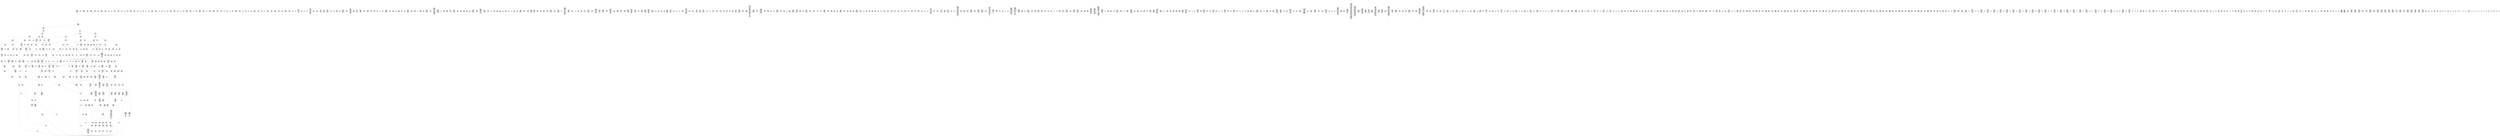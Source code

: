 /* Generated by GvGen v.1.0 (https://www.github.com/stricaud/gvgen) */

digraph G {
compound=true;
   node1 [label="[anywhere]"];
   node2 [label="# 0x0
PUSHX Data
PUSHX Data
MSTORE
PUSHX LogicData
CALLDATASIZE
LT
PUSHX Data
JUMPI
"];
   node3 [label="# 0xd
PUSHX Data
CALLDATALOAD
PUSHX BitData
SHR
PUSHX LogicData
GT
PUSHX Data
JUMPI
"];
   node4 [label="# 0x1e
PUSHX LogicData
GT
PUSHX Data
JUMPI
"];
   node5 [label="# 0x29
PUSHX LogicData
GT
PUSHX Data
JUMPI
"];
   node6 [label="# 0x34
PUSHX LogicData
EQ
PUSHX Data
JUMPI
"];
   node7 [label="# 0x3f
PUSHX LogicData
EQ
PUSHX Data
JUMPI
"];
   node8 [label="# 0x4a
PUSHX LogicData
EQ
PUSHX Data
JUMPI
"];
   node9 [label="# 0x55
PUSHX LogicData
EQ
PUSHX Data
JUMPI
"];
   node10 [label="# 0x60
PUSHX LogicData
EQ
PUSHX Data
JUMPI
"];
   node11 [label="# 0x6b
PUSHX Data
JUMP
"];
   node12 [label="# 0x6f
JUMPDEST
PUSHX LogicData
EQ
PUSHX Data
JUMPI
"];
   node13 [label="# 0x7b
PUSHX LogicData
EQ
PUSHX Data
JUMPI
"];
   node14 [label="# 0x86
PUSHX LogicData
EQ
PUSHX Data
JUMPI
"];
   node15 [label="# 0x91
PUSHX LogicData
EQ
PUSHX Data
JUMPI
"];
   node16 [label="# 0x9c
PUSHX Data
JUMP
"];
   node17 [label="# 0xa0
JUMPDEST
PUSHX LogicData
GT
PUSHX Data
JUMPI
"];
   node18 [label="# 0xac
PUSHX LogicData
EQ
PUSHX Data
JUMPI
"];
   node19 [label="# 0xb7
PUSHX LogicData
EQ
PUSHX Data
JUMPI
"];
   node20 [label="# 0xc2
PUSHX LogicData
EQ
PUSHX Data
JUMPI
"];
   node21 [label="# 0xcd
PUSHX LogicData
EQ
PUSHX Data
JUMPI
"];
   node22 [label="# 0xd8
PUSHX Data
JUMP
"];
   node23 [label="# 0xdc
JUMPDEST
PUSHX LogicData
EQ
PUSHX Data
JUMPI
"];
   node24 [label="# 0xe8
PUSHX LogicData
EQ
PUSHX Data
JUMPI
"];
   node25 [label="# 0xf3
PUSHX LogicData
EQ
PUSHX Data
JUMPI
"];
   node26 [label="# 0xfe
PUSHX LogicData
EQ
PUSHX Data
JUMPI
"];
   node27 [label="# 0x109
PUSHX Data
JUMP
"];
   node28 [label="# 0x10d
JUMPDEST
PUSHX LogicData
GT
PUSHX Data
JUMPI
"];
   node29 [label="# 0x119
PUSHX LogicData
GT
PUSHX Data
JUMPI
"];
   node30 [label="# 0x124
PUSHX LogicData
EQ
PUSHX Data
JUMPI
"];
   node31 [label="# 0x12f
PUSHX LogicData
EQ
PUSHX Data
JUMPI
"];
   node32 [label="# 0x13a
PUSHX LogicData
EQ
PUSHX Data
JUMPI
"];
   node33 [label="# 0x145
PUSHX LogicData
EQ
PUSHX Data
JUMPI
"];
   node34 [label="# 0x150
PUSHX Data
JUMP
"];
   node35 [label="# 0x154
JUMPDEST
PUSHX LogicData
EQ
PUSHX Data
JUMPI
"];
   node36 [label="# 0x160
PUSHX LogicData
EQ
PUSHX Data
JUMPI
"];
   node37 [label="# 0x16b
PUSHX LogicData
EQ
PUSHX Data
JUMPI
"];
   node38 [label="# 0x176
PUSHX LogicData
EQ
PUSHX Data
JUMPI
"];
   node39 [label="# 0x181
PUSHX Data
JUMP
"];
   node40 [label="# 0x185
JUMPDEST
PUSHX LogicData
GT
PUSHX Data
JUMPI
"];
   node41 [label="# 0x191
PUSHX LogicData
EQ
PUSHX Data
JUMPI
"];
   node42 [label="# 0x19c
PUSHX LogicData
EQ
PUSHX Data
JUMPI
"];
   node43 [label="# 0x1a7
PUSHX LogicData
EQ
PUSHX Data
JUMPI
"];
   node44 [label="# 0x1b2
PUSHX LogicData
EQ
PUSHX Data
JUMPI
"];
   node45 [label="# 0x1bd
PUSHX Data
JUMP
"];
   node46 [label="# 0x1c1
JUMPDEST
PUSHX LogicData
EQ
PUSHX Data
JUMPI
"];
   node47 [label="# 0x1cd
PUSHX LogicData
EQ
PUSHX Data
JUMPI
"];
   node48 [label="# 0x1d8
PUSHX LogicData
EQ
PUSHX Data
JUMPI
"];
   node49 [label="# 0x1e3
PUSHX LogicData
EQ
PUSHX Data
JUMPI
"];
   node50 [label="# 0x1ee
JUMPDEST
PUSHX Data
REVERT
"];
   node51 [label="# 0x1f3
JUMPDEST
CALLVALUE
ISZERO
PUSHX Data
JUMPI
"];
   node52 [label="# 0x1fb
PUSHX Data
REVERT
"];
   node53 [label="# 0x1ff
JUMPDEST
PUSHX Data
PUSHX ArithData
CALLDATASIZE
SUB
ADD
PUSHX Data
PUSHX Data
JUMP
"];
   node54 [label="# 0x215
JUMPDEST
PUSHX Data
JUMP
"];
   node55 [label="# 0x21a
JUMPDEST
PUSHX MemData
MLOAD
PUSHX Data
PUSHX Data
JUMP
"];
   node56 [label="# 0x227
JUMPDEST
PUSHX MemData
MLOAD
SUB
RETURN
"];
   node57 [label="# 0x230
JUMPDEST
CALLVALUE
ISZERO
PUSHX Data
JUMPI
"];
   node58 [label="# 0x238
PUSHX Data
REVERT
"];
   node59 [label="# 0x23c
JUMPDEST
PUSHX Data
PUSHX Data
JUMP
"];
   node60 [label="# 0x245
JUMPDEST
PUSHX MemData
MLOAD
PUSHX Data
PUSHX Data
JUMP
"];
   node61 [label="# 0x252
JUMPDEST
PUSHX MemData
MLOAD
SUB
RETURN
"];
   node62 [label="# 0x25b
JUMPDEST
CALLVALUE
ISZERO
PUSHX Data
JUMPI
"];
   node63 [label="# 0x263
PUSHX Data
REVERT
"];
   node64 [label="# 0x267
JUMPDEST
PUSHX Data
PUSHX ArithData
CALLDATASIZE
SUB
ADD
PUSHX Data
PUSHX Data
JUMP
"];
   node65 [label="# 0x27d
JUMPDEST
PUSHX Data
JUMP
"];
   node66 [label="# 0x282
JUMPDEST
PUSHX MemData
MLOAD
PUSHX Data
PUSHX Data
JUMP
"];
   node67 [label="# 0x28f
JUMPDEST
PUSHX MemData
MLOAD
SUB
RETURN
"];
   node68 [label="# 0x298
JUMPDEST
CALLVALUE
ISZERO
PUSHX Data
JUMPI
"];
   node69 [label="# 0x2a0
PUSHX Data
REVERT
"];
   node70 [label="# 0x2a4
JUMPDEST
PUSHX Data
PUSHX ArithData
CALLDATASIZE
SUB
ADD
PUSHX Data
PUSHX Data
JUMP
"];
   node71 [label="# 0x2ba
JUMPDEST
PUSHX Data
JUMP
"];
   node72 [label="# 0x2bf
JUMPDEST
STOP
"];
   node73 [label="# 0x2c1
JUMPDEST
CALLVALUE
ISZERO
PUSHX Data
JUMPI
"];
   node74 [label="# 0x2c9
PUSHX Data
REVERT
"];
   node75 [label="# 0x2cd
JUMPDEST
PUSHX Data
PUSHX Data
JUMP
"];
   node76 [label="# 0x2d6
JUMPDEST
PUSHX MemData
MLOAD
PUSHX Data
PUSHX Data
JUMP
"];
   node77 [label="# 0x2e3
JUMPDEST
PUSHX MemData
MLOAD
SUB
RETURN
"];
   node78 [label="# 0x2ec
JUMPDEST
CALLVALUE
ISZERO
PUSHX Data
JUMPI
"];
   node79 [label="# 0x2f4
PUSHX Data
REVERT
"];
   node80 [label="# 0x2f8
JUMPDEST
PUSHX Data
PUSHX Data
JUMP
"];
   node81 [label="# 0x301
JUMPDEST
PUSHX MemData
MLOAD
PUSHX Data
PUSHX Data
JUMP
"];
   node82 [label="# 0x30e
JUMPDEST
PUSHX MemData
MLOAD
SUB
RETURN
"];
   node83 [label="# 0x317
JUMPDEST
CALLVALUE
ISZERO
PUSHX Data
JUMPI
"];
   node84 [label="# 0x31f
PUSHX Data
REVERT
"];
   node85 [label="# 0x323
JUMPDEST
PUSHX Data
PUSHX ArithData
CALLDATASIZE
SUB
ADD
PUSHX Data
PUSHX Data
JUMP
"];
   node86 [label="# 0x339
JUMPDEST
PUSHX Data
JUMP
"];
   node87 [label="# 0x33e
JUMPDEST
STOP
"];
   node88 [label="# 0x340
JUMPDEST
CALLVALUE
ISZERO
PUSHX Data
JUMPI
"];
   node89 [label="# 0x348
PUSHX Data
REVERT
"];
   node90 [label="# 0x34c
JUMPDEST
PUSHX Data
PUSHX ArithData
CALLDATASIZE
SUB
ADD
PUSHX Data
PUSHX Data
JUMP
"];
   node91 [label="# 0x362
JUMPDEST
PUSHX Data
JUMP
"];
   node92 [label="# 0x367
JUMPDEST
PUSHX MemData
MLOAD
PUSHX Data
PUSHX Data
JUMP
"];
   node93 [label="# 0x374
JUMPDEST
PUSHX MemData
MLOAD
SUB
RETURN
"];
   node94 [label="# 0x37d
JUMPDEST
CALLVALUE
ISZERO
PUSHX Data
JUMPI
"];
   node95 [label="# 0x385
PUSHX Data
REVERT
"];
   node96 [label="# 0x389
JUMPDEST
PUSHX Data
PUSHX ArithData
CALLDATASIZE
SUB
ADD
PUSHX Data
PUSHX Data
JUMP
"];
   node97 [label="# 0x39f
JUMPDEST
PUSHX Data
JUMP
"];
   node98 [label="# 0x3a4
JUMPDEST
STOP
"];
   node99 [label="# 0x3a6
JUMPDEST
CALLVALUE
ISZERO
PUSHX Data
JUMPI
"];
   node100 [label="# 0x3ae
PUSHX Data
REVERT
"];
   node101 [label="# 0x3b2
JUMPDEST
PUSHX Data
PUSHX ArithData
CALLDATASIZE
SUB
ADD
PUSHX Data
PUSHX Data
JUMP
"];
   node102 [label="# 0x3c8
JUMPDEST
PUSHX Data
JUMP
"];
   node103 [label="# 0x3cd
JUMPDEST
STOP
"];
   node104 [label="# 0x3cf
JUMPDEST
CALLVALUE
ISZERO
PUSHX Data
JUMPI
"];
   node105 [label="# 0x3d7
PUSHX Data
REVERT
"];
   node106 [label="# 0x3db
JUMPDEST
PUSHX Data
PUSHX ArithData
CALLDATASIZE
SUB
ADD
PUSHX Data
PUSHX Data
JUMP
"];
   node107 [label="# 0x3f1
JUMPDEST
PUSHX Data
JUMP
"];
   node108 [label="# 0x3f6
JUMPDEST
PUSHX MemData
MLOAD
PUSHX Data
PUSHX Data
JUMP
"];
   node109 [label="# 0x403
JUMPDEST
PUSHX MemData
MLOAD
SUB
RETURN
"];
   node110 [label="# 0x40c
JUMPDEST
CALLVALUE
ISZERO
PUSHX Data
JUMPI
"];
   node111 [label="# 0x414
PUSHX Data
REVERT
"];
   node112 [label="# 0x418
JUMPDEST
PUSHX Data
PUSHX Data
JUMP
"];
   node113 [label="# 0x421
JUMPDEST
STOP
"];
   node114 [label="# 0x423
JUMPDEST
CALLVALUE
ISZERO
PUSHX Data
JUMPI
"];
   node115 [label="# 0x42b
PUSHX Data
REVERT
"];
   node116 [label="# 0x42f
JUMPDEST
PUSHX Data
PUSHX ArithData
CALLDATASIZE
SUB
ADD
PUSHX Data
PUSHX Data
JUMP
"];
   node117 [label="# 0x445
JUMPDEST
PUSHX Data
JUMP
"];
   node118 [label="# 0x44a
JUMPDEST
STOP
"];
   node119 [label="# 0x44c
JUMPDEST
CALLVALUE
ISZERO
PUSHX Data
JUMPI
"];
   node120 [label="# 0x454
PUSHX Data
REVERT
"];
   node121 [label="# 0x458
JUMPDEST
PUSHX Data
PUSHX ArithData
CALLDATASIZE
SUB
ADD
PUSHX Data
PUSHX Data
JUMP
"];
   node122 [label="# 0x46e
JUMPDEST
PUSHX Data
JUMP
"];
   node123 [label="# 0x473
JUMPDEST
PUSHX MemData
MLOAD
PUSHX Data
PUSHX Data
JUMP
"];
   node124 [label="# 0x480
JUMPDEST
PUSHX MemData
MLOAD
SUB
RETURN
"];
   node125 [label="# 0x489
JUMPDEST
CALLVALUE
ISZERO
PUSHX Data
JUMPI
"];
   node126 [label="# 0x491
PUSHX Data
REVERT
"];
   node127 [label="# 0x495
JUMPDEST
PUSHX Data
PUSHX ArithData
CALLDATASIZE
SUB
ADD
PUSHX Data
PUSHX Data
JUMP
"];
   node128 [label="# 0x4ab
JUMPDEST
PUSHX Data
JUMP
"];
   node129 [label="# 0x4b0
JUMPDEST
STOP
"];
   node130 [label="# 0x4b2
JUMPDEST
CALLVALUE
ISZERO
PUSHX Data
JUMPI
"];
   node131 [label="# 0x4ba
PUSHX Data
REVERT
"];
   node132 [label="# 0x4be
JUMPDEST
PUSHX Data
PUSHX ArithData
CALLDATASIZE
SUB
ADD
PUSHX Data
PUSHX Data
JUMP
"];
   node133 [label="# 0x4d4
JUMPDEST
PUSHX Data
JUMP
"];
   node134 [label="# 0x4d9
JUMPDEST
PUSHX MemData
MLOAD
PUSHX Data
PUSHX Data
JUMP
"];
   node135 [label="# 0x4e6
JUMPDEST
PUSHX MemData
MLOAD
SUB
RETURN
"];
   node136 [label="# 0x4ef
JUMPDEST
CALLVALUE
ISZERO
PUSHX Data
JUMPI
"];
   node137 [label="# 0x4f7
PUSHX Data
REVERT
"];
   node138 [label="# 0x4fb
JUMPDEST
PUSHX Data
PUSHX Data
JUMP
"];
   node139 [label="# 0x504
JUMPDEST
STOP
"];
   node140 [label="# 0x506
JUMPDEST
CALLVALUE
ISZERO
PUSHX Data
JUMPI
"];
   node141 [label="# 0x50e
PUSHX Data
REVERT
"];
   node142 [label="# 0x512
JUMPDEST
PUSHX Data
PUSHX ArithData
CALLDATASIZE
SUB
ADD
PUSHX Data
PUSHX Data
JUMP
"];
   node143 [label="# 0x528
JUMPDEST
PUSHX Data
JUMP
"];
   node144 [label="# 0x52d
JUMPDEST
PUSHX MemData
MLOAD
PUSHX Data
PUSHX Data
JUMP
"];
   node145 [label="# 0x53a
JUMPDEST
PUSHX MemData
MLOAD
SUB
RETURN
"];
   node146 [label="# 0x543
JUMPDEST
PUSHX Data
PUSHX Data
JUMP
"];
   node147 [label="# 0x54b
JUMPDEST
STOP
"];
   node148 [label="# 0x54d
JUMPDEST
CALLVALUE
ISZERO
PUSHX Data
JUMPI
"];
   node149 [label="# 0x555
PUSHX Data
REVERT
"];
   node150 [label="# 0x559
JUMPDEST
PUSHX Data
PUSHX Data
JUMP
"];
   node151 [label="# 0x562
JUMPDEST
PUSHX MemData
MLOAD
PUSHX Data
PUSHX Data
JUMP
"];
   node152 [label="# 0x56f
JUMPDEST
PUSHX MemData
MLOAD
SUB
RETURN
"];
   node153 [label="# 0x578
JUMPDEST
CALLVALUE
ISZERO
PUSHX Data
JUMPI
"];
   node154 [label="# 0x580
PUSHX Data
REVERT
"];
   node155 [label="# 0x584
JUMPDEST
PUSHX Data
PUSHX Data
JUMP
"];
   node156 [label="# 0x58d
JUMPDEST
PUSHX MemData
MLOAD
PUSHX Data
PUSHX Data
JUMP
"];
   node157 [label="# 0x59a
JUMPDEST
PUSHX MemData
MLOAD
SUB
RETURN
"];
   node158 [label="# 0x5a3
JUMPDEST
CALLVALUE
ISZERO
PUSHX Data
JUMPI
"];
   node159 [label="# 0x5ab
PUSHX Data
REVERT
"];
   node160 [label="# 0x5af
JUMPDEST
PUSHX Data
PUSHX Data
JUMP
"];
   node161 [label="# 0x5b8
JUMPDEST
PUSHX MemData
MLOAD
PUSHX Data
PUSHX Data
JUMP
"];
   node162 [label="# 0x5c5
JUMPDEST
PUSHX MemData
MLOAD
SUB
RETURN
"];
   node163 [label="# 0x5ce
JUMPDEST
CALLVALUE
ISZERO
PUSHX Data
JUMPI
"];
   node164 [label="# 0x5d6
PUSHX Data
REVERT
"];
   node165 [label="# 0x5da
JUMPDEST
PUSHX Data
PUSHX Data
JUMP
"];
   node166 [label="# 0x5e3
JUMPDEST
STOP
"];
   node167 [label="# 0x5e5
JUMPDEST
CALLVALUE
ISZERO
PUSHX Data
JUMPI
"];
   node168 [label="# 0x5ed
PUSHX Data
REVERT
"];
   node169 [label="# 0x5f1
JUMPDEST
PUSHX Data
PUSHX ArithData
CALLDATASIZE
SUB
ADD
PUSHX Data
PUSHX Data
JUMP
"];
   node170 [label="# 0x607
JUMPDEST
PUSHX Data
JUMP
"];
   node171 [label="# 0x60c
JUMPDEST
STOP
"];
   node172 [label="# 0x60e
JUMPDEST
CALLVALUE
ISZERO
PUSHX Data
JUMPI
"];
   node173 [label="# 0x616
PUSHX Data
REVERT
"];
   node174 [label="# 0x61a
JUMPDEST
PUSHX Data
PUSHX ArithData
CALLDATASIZE
SUB
ADD
PUSHX Data
PUSHX Data
JUMP
"];
   node175 [label="# 0x630
JUMPDEST
PUSHX Data
JUMP
"];
   node176 [label="# 0x635
JUMPDEST
PUSHX MemData
MLOAD
PUSHX Data
PUSHX Data
JUMP
"];
   node177 [label="# 0x642
JUMPDEST
PUSHX MemData
MLOAD
SUB
RETURN
"];
   node178 [label="# 0x64b
JUMPDEST
CALLVALUE
ISZERO
PUSHX Data
JUMPI
"];
   node179 [label="# 0x653
PUSHX Data
REVERT
"];
   node180 [label="# 0x657
JUMPDEST
PUSHX Data
PUSHX Data
JUMP
"];
   node181 [label="# 0x660
JUMPDEST
STOP
"];
   node182 [label="# 0x662
JUMPDEST
CALLVALUE
ISZERO
PUSHX Data
JUMPI
"];
   node183 [label="# 0x66a
PUSHX Data
REVERT
"];
   node184 [label="# 0x66e
JUMPDEST
PUSHX Data
PUSHX ArithData
CALLDATASIZE
SUB
ADD
PUSHX Data
PUSHX Data
JUMP
"];
   node185 [label="# 0x684
JUMPDEST
PUSHX Data
JUMP
"];
   node186 [label="# 0x689
JUMPDEST
STOP
"];
   node187 [label="# 0x68b
JUMPDEST
CALLVALUE
ISZERO
PUSHX Data
JUMPI
"];
   node188 [label="# 0x693
PUSHX Data
REVERT
"];
   node189 [label="# 0x697
JUMPDEST
PUSHX Data
PUSHX ArithData
CALLDATASIZE
SUB
ADD
PUSHX Data
PUSHX Data
JUMP
"];
   node190 [label="# 0x6ad
JUMPDEST
PUSHX Data
JUMP
"];
   node191 [label="# 0x6b2
JUMPDEST
PUSHX MemData
MLOAD
PUSHX Data
PUSHX Data
JUMP
"];
   node192 [label="# 0x6bf
JUMPDEST
PUSHX MemData
MLOAD
SUB
RETURN
"];
   node193 [label="# 0x6c8
JUMPDEST
PUSHX Data
PUSHX ArithData
CALLDATASIZE
SUB
ADD
PUSHX Data
PUSHX Data
JUMP
"];
   node194 [label="# 0x6dd
JUMPDEST
PUSHX Data
JUMP
"];
   node195 [label="# 0x6e2
JUMPDEST
STOP
"];
   node196 [label="# 0x6e4
JUMPDEST
CALLVALUE
ISZERO
PUSHX Data
JUMPI
"];
   node197 [label="# 0x6ec
PUSHX Data
REVERT
"];
   node198 [label="# 0x6f0
JUMPDEST
PUSHX Data
PUSHX Data
JUMP
"];
   node199 [label="# 0x6f9
JUMPDEST
PUSHX MemData
MLOAD
PUSHX Data
PUSHX Data
JUMP
"];
   node200 [label="# 0x706
JUMPDEST
PUSHX MemData
MLOAD
SUB
RETURN
"];
   node201 [label="# 0x70f
JUMPDEST
CALLVALUE
ISZERO
PUSHX Data
JUMPI
"];
   node202 [label="# 0x717
PUSHX Data
REVERT
"];
   node203 [label="# 0x71b
JUMPDEST
PUSHX Data
PUSHX Data
JUMP
"];
   node204 [label="# 0x724
JUMPDEST
PUSHX MemData
MLOAD
PUSHX Data
PUSHX Data
JUMP
"];
   node205 [label="# 0x731
JUMPDEST
PUSHX MemData
MLOAD
SUB
RETURN
"];
   node206 [label="# 0x73a
JUMPDEST
CALLVALUE
ISZERO
PUSHX Data
JUMPI
"];
   node207 [label="# 0x742
PUSHX Data
REVERT
"];
   node208 [label="# 0x746
JUMPDEST
PUSHX Data
PUSHX ArithData
CALLDATASIZE
SUB
ADD
PUSHX Data
PUSHX Data
JUMP
"];
   node209 [label="# 0x75c
JUMPDEST
PUSHX Data
JUMP
"];
   node210 [label="# 0x761
JUMPDEST
PUSHX MemData
MLOAD
PUSHX Data
PUSHX Data
JUMP
"];
   node211 [label="# 0x76e
JUMPDEST
PUSHX MemData
MLOAD
SUB
RETURN
"];
   node212 [label="# 0x777
JUMPDEST
CALLVALUE
ISZERO
PUSHX Data
JUMPI
"];
   node213 [label="# 0x77f
PUSHX Data
REVERT
"];
   node214 [label="# 0x783
JUMPDEST
PUSHX Data
PUSHX ArithData
CALLDATASIZE
SUB
ADD
PUSHX Data
PUSHX Data
JUMP
"];
   node215 [label="# 0x799
JUMPDEST
PUSHX Data
JUMP
"];
   node216 [label="# 0x79e
JUMPDEST
STOP
"];
   node217 [label="# 0x7a0
JUMPDEST
PUSHX Data
PUSHX BitData
PUSHX BitData
NOT
AND
PUSHX BitData
NOT
AND
EQ
PUSHX Data
JUMPI
"];
   node218 [label="# 0x809
PUSHX Data
PUSHX Data
JUMP
"];
   node219 [label="# 0x812
JUMPDEST
"];
   node220 [label="# 0x813
JUMPDEST
JUMP
"];
   node221 [label="# 0x81a
JUMPDEST
PUSHX Data
PUSHX StorData
SLOAD
PUSHX Data
PUSHX Data
JUMP
"];
   node222 [label="# 0x829
JUMPDEST
PUSHX ArithData
ADD
PUSHX ArithData
DIV
MUL
PUSHX ArithData
ADD
PUSHX MemData
MLOAD
ADD
PUSHX Data
MSTORE
MSTORE
PUSHX ArithData
ADD
SLOAD
PUSHX Data
PUSHX Data
JUMP
"];
   node223 [label="# 0x855
JUMPDEST
ISZERO
PUSHX Data
JUMPI
"];
   node224 [label="# 0x85c
PUSHX LogicData
LT
PUSHX Data
JUMPI
"];
   node225 [label="# 0x864
PUSHX ArithData
SLOAD
DIV
MUL
MSTORE
PUSHX ArithData
ADD
PUSHX Data
JUMP
"];
   node226 [label="# 0x877
JUMPDEST
ADD
PUSHX Data
MSTORE
PUSHX Data
PUSHX Data
SHA3
"];
   node227 [label="# 0x885
JUMPDEST
SLOAD
MSTORE
PUSHX ArithData
ADD
PUSHX ArithData
ADD
GT
PUSHX Data
JUMPI
"];
   node228 [label="# 0x899
SUB
PUSHX BitData
AND
ADD
"];
   node229 [label="# 0x8a2
JUMPDEST
JUMP
"];
   node230 [label="# 0x8ac
JUMPDEST
PUSHX Data
PUSHX Data
PUSHX Data
JUMP
"];
   node231 [label="# 0x8b7
JUMPDEST
PUSHX Data
JUMPI
"];
   node232 [label="# 0x8bc
PUSHX MemData
MLOAD
PUSHX Data
MSTORE
PUSHX ArithData
ADD
PUSHX Data
PUSHX Data
JUMP
"];
   node233 [label="# 0x8ed
JUMPDEST
PUSHX MemData
MLOAD
SUB
REVERT
"];
   node234 [label="# 0x8f6
JUMPDEST
PUSHX Data
PUSHX ArithData
MSTORE
PUSHX ArithData
ADD
MSTORE
PUSHX ArithData
ADD
PUSHX Data
SHA3
PUSHX ArithData
SLOAD
PUSHX ArithData
EXP
DIV
PUSHX BitData
AND
JUMP
"];
   node235 [label="# 0x931
JUMPDEST
PUSHX Data
PUSHX Data
PUSHX Data
JUMP
"];
   node236 [label="# 0x93c
JUMPDEST
PUSHX BitData
AND
PUSHX BitData
AND
EQ
ISZERO
PUSHX Data
JUMPI
"];
   node237 [label="# 0x973
PUSHX MemData
MLOAD
PUSHX Data
MSTORE
PUSHX ArithData
ADD
PUSHX Data
PUSHX Data
JUMP
"];
   node238 [label="# 0x9a4
JUMPDEST
PUSHX MemData
MLOAD
SUB
REVERT
"];
   node239 [label="# 0x9ad
JUMPDEST
PUSHX BitData
AND
PUSHX Data
PUSHX Data
JUMP
"];
   node240 [label="# 0x9cc
JUMPDEST
PUSHX BitData
AND
EQ
PUSHX Data
JUMPI
"];
   node241 [label="# 0x9e9
PUSHX Data
PUSHX Data
PUSHX Data
JUMP
"];
   node242 [label="# 0x9f5
JUMPDEST
PUSHX Data
JUMP
"];
   node243 [label="# 0x9fa
JUMPDEST
"];
   node244 [label="# 0x9fb
JUMPDEST
PUSHX Data
JUMPI
"];
   node245 [label="# 0xa00
PUSHX MemData
MLOAD
PUSHX Data
MSTORE
PUSHX ArithData
ADD
PUSHX Data
PUSHX Data
JUMP
"];
   node246 [label="# 0xa31
JUMPDEST
PUSHX MemData
MLOAD
SUB
REVERT
"];
   node247 [label="# 0xa3a
JUMPDEST
PUSHX Data
PUSHX Data
JUMP
"];
   node248 [label="# 0xa44
JUMPDEST
JUMP
"];
   node249 [label="# 0xa49
JUMPDEST
PUSHX Data
PUSHX StorData
SLOAD
JUMP
"];
   node250 [label="# 0xa56
JUMPDEST
PUSHX StorData
PUSHX ArithData
SLOAD
PUSHX ArithData
EXP
DIV
PUSHX BitData
AND
JUMP
"];
   node251 [label="# 0xa69
JUMPDEST
PUSHX Data
PUSHX Data
PUSHX Data
JUMP
"];
   node252 [label="# 0xa74
JUMPDEST
PUSHX Data
JUMP
"];
   node253 [label="# 0xa7a
JUMPDEST
PUSHX Data
JUMPI
"];
   node254 [label="# 0xa7f
PUSHX MemData
MLOAD
PUSHX Data
MSTORE
PUSHX ArithData
ADD
PUSHX Data
PUSHX Data
JUMP
"];
   node255 [label="# 0xab0
JUMPDEST
PUSHX MemData
MLOAD
SUB
REVERT
"];
   node256 [label="# 0xab9
JUMPDEST
PUSHX Data
PUSHX Data
JUMP
"];
   node257 [label="# 0xac4
JUMPDEST
JUMP
"];
   node258 [label="# 0xac9
JUMPDEST
PUSHX Data
PUSHX Data
PUSHX Data
JUMP
"];
   node259 [label="# 0xad4
JUMPDEST
LT
PUSHX Data
JUMPI
"];
   node260 [label="# 0xadb
PUSHX MemData
MLOAD
PUSHX Data
MSTORE
PUSHX ArithData
ADD
PUSHX Data
PUSHX Data
JUMP
"];
   node261 [label="# 0xb0c
JUMPDEST
PUSHX MemData
MLOAD
SUB
REVERT
"];
   node262 [label="# 0xb15
JUMPDEST
PUSHX Data
PUSHX ArithData
PUSHX BitData
AND
PUSHX BitData
AND
MSTORE
PUSHX ArithData
ADD
MSTORE
PUSHX ArithData
ADD
PUSHX Data
SHA3
PUSHX ArithData
MSTORE
PUSHX ArithData
ADD
MSTORE
PUSHX ArithData
ADD
PUSHX Data
SHA3
SLOAD
JUMP
"];
   node263 [label="# 0xb6e
JUMPDEST
PUSHX Data
PUSHX MemData
MLOAD
PUSHX ArithData
ADD
PUSHX Data
MSTORE
PUSHX Data
MSTORE
PUSHX Data
JUMP
"];
   node264 [label="# 0xb89
JUMPDEST
JUMP
"];
   node265 [label="# 0xb8e
JUMPDEST
PUSHX Data
PUSHX Data
JUMP
"];
   node266 [label="# 0xb96
JUMPDEST
PUSHX BitData
AND
PUSHX Data
PUSHX Data
JUMP
"];
   node267 [label="# 0xbb4
JUMPDEST
PUSHX BitData
AND
EQ
PUSHX Data
JUMPI
"];
   node268 [label="# 0xbd0
PUSHX MemData
MLOAD
PUSHX Data
MSTORE
PUSHX ArithData
ADD
PUSHX Data
PUSHX Data
JUMP
"];
   node269 [label="# 0xc01
JUMPDEST
PUSHX MemData
MLOAD
SUB
REVERT
"];
   node270 [label="# 0xc0a
JUMPDEST
PUSHX Data
PUSHX Data
PUSHX Data
JUMP
"];
   node271 [label="# 0xc14
JUMPDEST
PUSHX Data
PUSHX Data
PUSHX Data
JUMP
"];
   node272 [label="# 0xc21
JUMPDEST
PUSHX Data
PUSHX Data
JUMP
"];
   node273 [label="# 0xc2b
JUMPDEST
GT
ISZERO
PUSHX Data
JUMPI
"];
   node274 [label="# 0xc32
PUSHX MemData
MLOAD
PUSHX Data
MSTORE
PUSHX ArithData
ADD
PUSHX Data
PUSHX Data
JUMP
"];
   node275 [label="# 0xc63
JUMPDEST
PUSHX MemData
MLOAD
SUB
REVERT
"];
   node276 [label="# 0xc6c
JUMPDEST
PUSHX LogicData
ISZERO
ISZERO
PUSHX StorData
PUSHX ArithData
SLOAD
PUSHX ArithData
EXP
DIV
PUSHX BitData
AND
ISZERO
ISZERO
EQ
PUSHX Data
JUMPI
"];
   node277 [label="# 0xc88
PUSHX MemData
MLOAD
PUSHX Data
MSTORE
PUSHX ArithData
ADD
PUSHX Data
PUSHX Data
JUMP
"];
   node278 [label="# 0xcb9
JUMPDEST
PUSHX MemData
MLOAD
SUB
REVERT
"];
   node279 [label="# 0xcc2
JUMPDEST
PUSHX Data
"];
   node280 [label="# 0xcc5
JUMPDEST
LT
ISZERO
PUSHX Data
JUMPI
"];
   node281 [label="# 0xcce
PUSHX Data
PUSHX Data
PUSHX Data
JUMP
"];
   node282 [label="# 0xcd8
JUMPDEST
PUSHX Data
PUSHX Data
JUMP
"];
   node283 [label="# 0xce4
JUMPDEST
PUSHX Data
JUMP
"];
   node284 [label="# 0xce9
JUMPDEST
PUSHX Data
PUSHX Data
JUMP
"];
   node285 [label="# 0xcf4
JUMPDEST
PUSHX Data
JUMP
"];
   node286 [label="# 0xcfc
JUMPDEST
JUMP
"];
   node287 [label="# 0xd01
JUMPDEST
PUSHX Data
PUSHX Data
PUSHX Data
JUMP
"];
   node288 [label="# 0xd0b
JUMPDEST
LT
PUSHX Data
JUMPI
"];
   node289 [label="# 0xd12
PUSHX MemData
MLOAD
PUSHX Data
MSTORE
PUSHX ArithData
ADD
PUSHX Data
PUSHX Data
JUMP
"];
   node290 [label="# 0xd43
JUMPDEST
PUSHX MemData
MLOAD
SUB
REVERT
"];
   node291 [label="# 0xd4c
JUMPDEST
PUSHX StorData
SLOAD
LT
PUSHX Data
JUMPI
"];
   node292 [label="# 0xd58
PUSHX Data
PUSHX Data
MSTORE
PUSHX Data
PUSHX Data
MSTORE
PUSHX Data
PUSHX Data
REVERT
"];
   node293 [label="# 0xd86
JUMPDEST
PUSHX Data
MSTORE
PUSHX Data
PUSHX Data
SHA3
ADD
SLOAD
JUMP
"];
   node294 [label="# 0xd98
JUMPDEST
PUSHX Data
PUSHX Data
JUMP
"];
   node295 [label="# 0xda0
JUMPDEST
PUSHX BitData
AND
PUSHX Data
PUSHX Data
JUMP
"];
   node296 [label="# 0xdbe
JUMPDEST
PUSHX BitData
AND
EQ
PUSHX Data
JUMPI
"];
   node297 [label="# 0xdda
PUSHX MemData
MLOAD
PUSHX Data
MSTORE
PUSHX ArithData
ADD
PUSHX Data
PUSHX Data
JUMP
"];
   node298 [label="# 0xe0b
JUMPDEST
PUSHX MemData
MLOAD
SUB
REVERT
"];
   node299 [label="# 0xe14
JUMPDEST
PUSHX LogicData
PUSHX StorData
PUSHX ArithData
PUSHX ArithData
EXP
SLOAD
PUSHX ArithData
MUL
NOT
AND
ISZERO
ISZERO
MUL
OR
SSTORE
JUMP
"];
   node300 [label="# 0xe31
JUMPDEST
PUSHX Data
PUSHX Data
JUMP
"];
   node301 [label="# 0xe39
JUMPDEST
PUSHX BitData
AND
PUSHX Data
PUSHX Data
JUMP
"];
   node302 [label="# 0xe57
JUMPDEST
PUSHX BitData
AND
EQ
PUSHX Data
JUMPI
"];
   node303 [label="# 0xe73
PUSHX MemData
MLOAD
PUSHX Data
MSTORE
PUSHX ArithData
ADD
PUSHX Data
PUSHX Data
JUMP
"];
   node304 [label="# 0xea4
JUMPDEST
PUSHX MemData
MLOAD
SUB
REVERT
"];
   node305 [label="# 0xead
JUMPDEST
PUSHX Data
MLOAD
PUSHX ArithData
ADD
PUSHX Data
PUSHX Data
JUMP
"];
   node306 [label="# 0xec3
JUMPDEST
JUMP
"];
   node307 [label="# 0xec7
JUMPDEST
PUSHX Data
PUSHX Data
PUSHX ArithData
MSTORE
PUSHX ArithData
ADD
MSTORE
PUSHX ArithData
ADD
PUSHX Data
SHA3
PUSHX ArithData
SLOAD
PUSHX ArithData
EXP
DIV
PUSHX BitData
AND
PUSHX BitData
PUSHX BitData
AND
PUSHX BitData
AND
EQ
ISZERO
PUSHX Data
JUMPI
"];
   node308 [label="# 0xf36
PUSHX MemData
MLOAD
PUSHX Data
MSTORE
PUSHX ArithData
ADD
PUSHX Data
PUSHX Data
JUMP
"];
   node309 [label="# 0xf67
JUMPDEST
PUSHX MemData
MLOAD
SUB
REVERT
"];
   node310 [label="# 0xf70
JUMPDEST
JUMP
"];
   node311 [label="# 0xf79
JUMPDEST
PUSHX Data
PUSHX Data
JUMP
"];
   node312 [label="# 0xf81
JUMPDEST
PUSHX BitData
AND
PUSHX Data
PUSHX Data
JUMP
"];
   node313 [label="# 0xf9f
JUMPDEST
PUSHX BitData
AND
EQ
PUSHX Data
JUMPI
"];
   node314 [label="# 0xfbb
PUSHX MemData
MLOAD
PUSHX Data
MSTORE
PUSHX ArithData
ADD
PUSHX Data
PUSHX Data
JUMP
"];
   node315 [label="# 0xfec
JUMPDEST
PUSHX MemData
MLOAD
SUB
REVERT
"];
   node316 [label="# 0xff5
JUMPDEST
PUSHX Data
PUSHX ArithData
PUSHX BitData
AND
PUSHX BitData
AND
MSTORE
PUSHX ArithData
ADD
MSTORE
PUSHX ArithData
ADD
PUSHX Data
SHA3
SSTORE
JUMP
"];
   node317 [label="# 0x103d
JUMPDEST
PUSHX BitData
PUSHX BitData
AND
PUSHX BitData
AND
EQ
ISZERO
PUSHX Data
JUMPI
"];
   node318 [label="# 0x1074
PUSHX MemData
MLOAD
PUSHX Data
MSTORE
PUSHX ArithData
ADD
PUSHX Data
PUSHX Data
JUMP
"];
   node319 [label="# 0x10a5
JUMPDEST
PUSHX MemData
MLOAD
SUB
REVERT
"];
   node320 [label="# 0x10ae
JUMPDEST
PUSHX Data
PUSHX ArithData
PUSHX BitData
AND
PUSHX BitData
AND
MSTORE
PUSHX ArithData
ADD
MSTORE
PUSHX ArithData
ADD
PUSHX Data
SHA3
SLOAD
JUMP
"];
   node321 [label="# 0x10f5
JUMPDEST
PUSHX Data
PUSHX Data
JUMP
"];
   node322 [label="# 0x10fd
JUMPDEST
PUSHX BitData
AND
PUSHX Data
PUSHX Data
JUMP
"];
   node323 [label="# 0x111b
JUMPDEST
PUSHX BitData
AND
EQ
PUSHX Data
JUMPI
"];
   node324 [label="# 0x1137
PUSHX MemData
MLOAD
PUSHX Data
MSTORE
PUSHX ArithData
ADD
PUSHX Data
PUSHX Data
JUMP
"];
   node325 [label="# 0x1168
JUMPDEST
PUSHX MemData
MLOAD
SUB
REVERT
"];
   node326 [label="# 0x1171
JUMPDEST
PUSHX BitData
PUSHX BitData
AND
PUSHX Data
SLOAD
PUSHX ArithData
EXP
DIV
PUSHX BitData
AND
PUSHX BitData
AND
PUSHX Data
PUSHX MemData
MLOAD
PUSHX MemData
MLOAD
SUB
LOGX
PUSHX Data
PUSHX ArithData
PUSHX ArithData
EXP
SLOAD
PUSHX ArithData
MUL
NOT
AND
PUSHX BitData
AND
MUL
OR
SSTORE
JUMP
"];
   node327 [label="# 0x122f
JUMPDEST
PUSHX Data
PUSHX Data
PUSHX Data
PUSHX Data
JUMP
"];
   node328 [label="# 0x123c
JUMPDEST
PUSHX LogicData
EQ
ISZERO
PUSHX Data
JUMPI
"];
   node329 [label="# 0x1248
PUSHX LogicData
PUSHX LogicData
GT
ISZERO
PUSHX Data
JUMPI
"];
   node330 [label="# 0x125a
PUSHX Data
PUSHX Data
MSTORE
PUSHX Data
PUSHX Data
MSTORE
PUSHX Data
PUSHX Data
REVERT
"];
   node331 [label="# 0x1288
JUMPDEST
PUSHX MemData
MLOAD
MSTORE
PUSHX ArithData
MUL
PUSHX ArithData
ADD
ADD
PUSHX Data
MSTORE
ISZERO
PUSHX Data
JUMPI
"];
   node332 [label="# 0x12a2
PUSHX ArithData
ADD
PUSHX ArithData
MUL
CALLDATASIZE
CALLDATACOPY
ADD
"];
   node333 [label="# 0x12b6
JUMPDEST
PUSHX Data
JUMP
"];
   node334 [label="# 0x12bf
JUMPDEST
PUSHX Data
PUSHX LogicData
GT
ISZERO
PUSHX Data
JUMPI
"];
   node335 [label="# 0x12d3
PUSHX Data
PUSHX Data
MSTORE
PUSHX Data
PUSHX Data
MSTORE
PUSHX Data
PUSHX Data
REVERT
"];
   node336 [label="# 0x1301
JUMPDEST
PUSHX MemData
MLOAD
MSTORE
PUSHX ArithData
MUL
PUSHX ArithData
ADD
ADD
PUSHX Data
MSTORE
ISZERO
PUSHX Data
JUMPI
"];
   node337 [label="# 0x131b
PUSHX ArithData
ADD
PUSHX ArithData
MUL
CALLDATASIZE
CALLDATACOPY
ADD
"];
   node338 [label="# 0x132f
JUMPDEST
PUSHX Data
"];
   node339 [label="# 0x1335
JUMPDEST
LT
ISZERO
PUSHX Data
JUMPI
"];
   node340 [label="# 0x133e
PUSHX Data
PUSHX Data
JUMP
"];
   node341 [label="# 0x1347
JUMPDEST
MLOAD
LT
PUSHX Data
JUMPI
"];
   node342 [label="# 0x1352
PUSHX Data
PUSHX Data
MSTORE
PUSHX Data
PUSHX Data
MSTORE
PUSHX Data
PUSHX Data
REVERT
"];
   node343 [label="# 0x1380
JUMPDEST
PUSHX ArithData
MUL
PUSHX ArithData
ADD
ADD
MSTORE
PUSHX Data
PUSHX Data
JUMP
"];
   node344 [label="# 0x1397
JUMPDEST
PUSHX Data
JUMP
"];
   node345 [label="# 0x139f
JUMPDEST
"];
   node346 [label="# 0x13a6
JUMPDEST
JUMP
"];
   node347 [label="# 0x13ab
JUMPDEST
PUSHX Data
PUSHX Data
JUMP
"];
   node348 [label="# 0x13b3
JUMPDEST
PUSHX BitData
AND
PUSHX Data
PUSHX Data
JUMP
"];
   node349 [label="# 0x13d1
JUMPDEST
PUSHX BitData
AND
EQ
PUSHX Data
JUMPI
"];
   node350 [label="# 0x13ed
PUSHX MemData
MLOAD
PUSHX Data
MSTORE
PUSHX ArithData
ADD
PUSHX Data
PUSHX Data
JUMP
"];
   node351 [label="# 0x141e
JUMPDEST
PUSHX MemData
MLOAD
SUB
REVERT
"];
   node352 [label="# 0x1427
JUMPDEST
CALLER
PUSHX BitData
AND
PUSHX ArithData
SELFBALANCE
ISZERO
MUL
PUSHX MemData
MLOAD
PUSHX Data
PUSHX MemData
MLOAD
SUB
CALL
PUSHX Data
JUMPI
"];
   node353 [label="# 0x1461
PUSHX Data
REVERT
"];
   node354 [label="# 0x1465
JUMPDEST
JUMP
"];
   node355 [label="# 0x1467
JUMPDEST
PUSHX StorData
PUSHX ArithData
SLOAD
PUSHX ArithData
EXP
DIV
PUSHX BitData
AND
JUMP
"];
   node356 [label="# 0x1490
JUMPDEST
PUSHX Data
PUSHX StorData
SLOAD
PUSHX Data
PUSHX Data
JUMP
"];
   node357 [label="# 0x149f
JUMPDEST
PUSHX ArithData
ADD
PUSHX ArithData
DIV
MUL
PUSHX ArithData
ADD
PUSHX MemData
MLOAD
ADD
PUSHX Data
MSTORE
MSTORE
PUSHX ArithData
ADD
SLOAD
PUSHX Data
PUSHX Data
JUMP
"];
   node358 [label="# 0x14cb
JUMPDEST
ISZERO
PUSHX Data
JUMPI
"];
   node359 [label="# 0x14d2
PUSHX LogicData
LT
PUSHX Data
JUMPI
"];
   node360 [label="# 0x14da
PUSHX ArithData
SLOAD
DIV
MUL
MSTORE
PUSHX ArithData
ADD
PUSHX Data
JUMP
"];
   node361 [label="# 0x14ed
JUMPDEST
ADD
PUSHX Data
MSTORE
PUSHX Data
PUSHX Data
SHA3
"];
   node362 [label="# 0x14fb
JUMPDEST
SLOAD
MSTORE
PUSHX ArithData
ADD
PUSHX ArithData
ADD
GT
PUSHX Data
JUMPI
"];
   node363 [label="# 0x150f
SUB
PUSHX BitData
AND
ADD
"];
   node364 [label="# 0x1518
JUMPDEST
JUMP
"];
   node365 [label="# 0x1522
JUMPDEST
PUSHX Data
JUMP
"];
   node366 [label="# 0x1528
JUMPDEST
PUSHX Data
PUSHX Data
PUSHX Data
JUMP
"];
   node367 [label="# 0x1533
JUMPDEST
LT
PUSHX Data
JUMPI
"];
   node368 [label="# 0x1539
PUSHX MemData
MLOAD
PUSHX Data
MSTORE
PUSHX ArithData
ADD
PUSHX Data
PUSHX Data
JUMP
"];
   node369 [label="# 0x156a
JUMPDEST
PUSHX MemData
MLOAD
SUB
REVERT
"];
   node370 [label="# 0x1573
JUMPDEST
PUSHX LogicData
ISZERO
ISZERO
PUSHX StorData
PUSHX ArithData
SLOAD
PUSHX ArithData
EXP
DIV
PUSHX BitData
AND
ISZERO
ISZERO
EQ
PUSHX Data
JUMPI
"];
   node371 [label="# 0x158f
PUSHX MemData
MLOAD
PUSHX Data
MSTORE
PUSHX ArithData
ADD
PUSHX Data
PUSHX Data
JUMP
"];
   node372 [label="# 0x15c0
JUMPDEST
PUSHX MemData
MLOAD
SUB
REVERT
"];
   node373 [label="# 0x15c9
JUMPDEST
PUSHX LogicData
PUSHX Data
PUSHX ArithData
CALLER
PUSHX BitData
AND
PUSHX BitData
AND
MSTORE
PUSHX ArithData
ADD
MSTORE
PUSHX ArithData
ADD
PUSHX Data
SHA3
SLOAD
GT
PUSHX Data
JUMPI
"];
   node374 [label="# 0x1611
PUSHX MemData
MLOAD
PUSHX Data
MSTORE
PUSHX ArithData
ADD
PUSHX Data
PUSHX Data
JUMP
"];
   node375 [label="# 0x1642
JUMPDEST
PUSHX MemData
MLOAD
SUB
REVERT
"];
   node376 [label="# 0x164b
JUMPDEST
PUSHX Data
CALLER
PUSHX Data
PUSHX Data
PUSHX ArithData
PUSHX BitData
AND
PUSHX BitData
AND
MSTORE
PUSHX ArithData
ADD
MSTORE
PUSHX ArithData
ADD
PUSHX Data
SHA3
SLOAD
PUSHX Data
"];
   node377 [label="# 0x1697
JUMPDEST
LT
ISZERO
PUSHX Data
JUMPI
"];
   node378 [label="# 0x16a0
PUSHX Data
PUSHX Data
PUSHX Data
JUMP
"];
   node379 [label="# 0x16ab
JUMPDEST
PUSHX Data
JUMP
"];
   node380 [label="# 0x16b0
JUMPDEST
PUSHX Data
PUSHX Data
JUMP
"];
   node381 [label="# 0x16bb
JUMPDEST
PUSHX Data
JUMP
"];
   node382 [label="# 0x16c3
JUMPDEST
PUSHX Data
PUSHX Data
PUSHX ArithData
PUSHX BitData
AND
PUSHX BitData
AND
MSTORE
PUSHX ArithData
ADD
MSTORE
PUSHX ArithData
ADD
PUSHX Data
SHA3
SSTORE
JUMP
"];
   node383 [label="# 0x170d
JUMPDEST
PUSHX Data
PUSHX Data
JUMP
"];
   node384 [label="# 0x1715
JUMPDEST
PUSHX BitData
AND
PUSHX BitData
AND
EQ
ISZERO
PUSHX Data
JUMPI
"];
   node385 [label="# 0x1749
PUSHX MemData
MLOAD
PUSHX Data
MSTORE
PUSHX ArithData
ADD
PUSHX Data
PUSHX Data
JUMP
"];
   node386 [label="# 0x177a
JUMPDEST
PUSHX MemData
MLOAD
SUB
REVERT
"];
   node387 [label="# 0x1783
JUMPDEST
PUSHX Data
PUSHX Data
PUSHX Data
PUSHX Data
JUMP
"];
   node388 [label="# 0x1790
JUMPDEST
PUSHX BitData
AND
PUSHX BitData
AND
MSTORE
PUSHX ArithData
ADD
MSTORE
PUSHX ArithData
ADD
PUSHX Data
SHA3
PUSHX ArithData
PUSHX BitData
AND
PUSHX BitData
AND
MSTORE
PUSHX ArithData
ADD
MSTORE
PUSHX ArithData
ADD
PUSHX Data
SHA3
PUSHX ArithData
PUSHX ArithData
EXP
SLOAD
PUSHX ArithData
MUL
NOT
AND
ISZERO
ISZERO
MUL
OR
SSTORE
PUSHX BitData
AND
PUSHX Data
PUSHX Data
JUMP
"];
   node389 [label="# 0x183d
JUMPDEST
PUSHX BitData
AND
PUSHX Data
PUSHX MemData
MLOAD
PUSHX Data
PUSHX Data
JUMP
"];
   node390 [label="# 0x1882
JUMPDEST
PUSHX MemData
MLOAD
SUB
LOGX
JUMP
"];
   node391 [label="# 0x188e
JUMPDEST
PUSHX Data
PUSHX Data
PUSHX ArithData
PUSHX BitData
AND
PUSHX BitData
AND
MSTORE
PUSHX ArithData
ADD
MSTORE
PUSHX ArithData
ADD
PUSHX Data
SHA3
SLOAD
JUMP
"];
   node392 [label="# 0x18d7
JUMPDEST
PUSHX Data
PUSHX Data
JUMP
"];
   node393 [label="# 0x18df
JUMPDEST
PUSHX BitData
AND
PUSHX Data
PUSHX Data
JUMP
"];
   node394 [label="# 0x18fd
JUMPDEST
PUSHX BitData
AND
EQ
PUSHX Data
JUMPI
"];
   node395 [label="# 0x1919
PUSHX MemData
MLOAD
PUSHX Data
MSTORE
PUSHX ArithData
ADD
PUSHX Data
PUSHX Data
JUMP
"];
   node396 [label="# 0x194a
JUMPDEST
PUSHX MemData
MLOAD
SUB
REVERT
"];
   node397 [label="# 0x1953
JUMPDEST
PUSHX LogicData
PUSHX StorData
PUSHX ArithData
PUSHX ArithData
EXP
SLOAD
PUSHX ArithData
MUL
NOT
AND
ISZERO
ISZERO
MUL
OR
SSTORE
JUMP
"];
   node398 [label="# 0x1970
JUMPDEST
PUSHX Data
PUSHX Data
PUSHX Data
JUMP
"];
   node399 [label="# 0x197b
JUMPDEST
PUSHX Data
JUMP
"];
   node400 [label="# 0x1981
JUMPDEST
PUSHX Data
JUMPI
"];
   node401 [label="# 0x1986
PUSHX MemData
MLOAD
PUSHX Data
MSTORE
PUSHX ArithData
ADD
PUSHX Data
PUSHX Data
JUMP
"];
   node402 [label="# 0x19b7
JUMPDEST
PUSHX MemData
MLOAD
SUB
REVERT
"];
   node403 [label="# 0x19c0
JUMPDEST
PUSHX Data
PUSHX Data
JUMP
"];
   node404 [label="# 0x19cc
JUMPDEST
JUMP
"];
   node405 [label="# 0x19d2
JUMPDEST
PUSHX Data
PUSHX Data
PUSHX Data
PUSHX Data
JUMP
"];
   node406 [label="# 0x19df
JUMPDEST
PUSHX MemData
MLOAD
PUSHX ArithData
ADD
PUSHX Data
PUSHX Data
JUMP
"];
   node407 [label="# 0x19f0
JUMPDEST
PUSHX MemData
MLOAD
PUSHX ArithData
SUB
SUB
MSTORE
PUSHX Data
MSTORE
JUMP
"];
   node408 [label="# 0x1a06
JUMPDEST
PUSHX Data
PUSHX Data
PUSHX Data
JUMP
"];
   node409 [label="# 0x1a11
JUMPDEST
LT
PUSHX Data
JUMPI
"];
   node410 [label="# 0x1a17
PUSHX MemData
MLOAD
PUSHX Data
MSTORE
PUSHX ArithData
ADD
PUSHX Data
PUSHX Data
JUMP
"];
   node411 [label="# 0x1a48
JUMPDEST
PUSHX MemData
MLOAD
SUB
REVERT
"];
   node412 [label="# 0x1a51
JUMPDEST
PUSHX LogicData
GT
ISZERO
PUSHX Data
JUMPI
"];
   node413 [label="# 0x1a5c
PUSHX LogicData
GT
ISZERO
"];
   node414 [label="# 0x1a62
JUMPDEST
PUSHX Data
JUMPI
"];
   node415 [label="# 0x1a67
PUSHX MemData
MLOAD
PUSHX Data
MSTORE
PUSHX ArithData
ADD
PUSHX Data
PUSHX Data
JUMP
"];
   node416 [label="# 0x1a98
JUMPDEST
PUSHX MemData
MLOAD
SUB
REVERT
"];
   node417 [label="# 0x1aa1
JUMPDEST
PUSHX Data
PUSHX Data
PUSHX Data
JUMP
"];
   node418 [label="# 0x1aad
JUMPDEST
PUSHX Data
PUSHX Data
JUMP
"];
   node419 [label="# 0x1ab7
JUMPDEST
GT
ISZERO
PUSHX Data
JUMPI
"];
   node420 [label="# 0x1abe
PUSHX MemData
MLOAD
PUSHX Data
MSTORE
PUSHX ArithData
ADD
PUSHX Data
PUSHX Data
JUMP
"];
   node421 [label="# 0x1aef
JUMPDEST
PUSHX MemData
MLOAD
SUB
REVERT
"];
   node422 [label="# 0x1af8
JUMPDEST
PUSHX Data
PUSHX Data
JUMP
"];
   node423 [label="# 0x1b01
JUMPDEST
PUSHX Data
PUSHX Data
JUMP
"];
   node424 [label="# 0x1b0b
JUMPDEST
CALLVALUE
LT
ISZERO
PUSHX Data
JUMPI
"];
   node425 [label="# 0x1b13
PUSHX MemData
MLOAD
PUSHX Data
MSTORE
PUSHX ArithData
ADD
PUSHX Data
PUSHX Data
JUMP
"];
   node426 [label="# 0x1b44
JUMPDEST
PUSHX MemData
MLOAD
SUB
REVERT
"];
   node427 [label="# 0x1b4d
JUMPDEST
PUSHX Data
"];
   node428 [label="# 0x1b50
JUMPDEST
LT
ISZERO
PUSHX Data
JUMPI
"];
   node429 [label="# 0x1b59
PUSHX Data
PUSHX Data
PUSHX Data
JUMP
"];
   node430 [label="# 0x1b62
JUMPDEST
PUSHX Data
CALLER
PUSHX Data
JUMP
"];
   node431 [label="# 0x1b6e
JUMPDEST
PUSHX Data
PUSHX Data
JUMP
"];
   node432 [label="# 0x1b7a
JUMPDEST
PUSHX Data
JUMP
"];
   node433 [label="# 0x1b82
JUMPDEST
JUMP
"];
   node434 [label="# 0x1b86
JUMPDEST
PUSHX Data
PUSHX LogicData
ISZERO
ISZERO
PUSHX StorData
PUSHX ArithData
SLOAD
PUSHX ArithData
EXP
DIV
PUSHX BitData
AND
ISZERO
ISZERO
EQ
PUSHX Data
JUMPI
"];
   node435 [label="# 0x1ba4
PUSHX MemData
MLOAD
PUSHX Data
MSTORE
PUSHX ArithData
ADD
PUSHX Data
PUSHX Data
JUMP
"];
   node436 [label="# 0x1bd5
JUMPDEST
PUSHX MemData
MLOAD
SUB
REVERT
"];
   node437 [label="# 0x1bde
JUMPDEST
PUSHX Data
PUSHX Data
PUSHX Data
JUMP
"];
   node438 [label="# 0x1be9
JUMPDEST
LT
PUSHX Data
JUMPI
"];
   node439 [label="# 0x1bef
PUSHX MemData
MLOAD
PUSHX Data
MSTORE
PUSHX ArithData
ADD
PUSHX Data
PUSHX Data
JUMP
"];
   node440 [label="# 0x1c20
JUMPDEST
PUSHX MemData
MLOAD
SUB
REVERT
"];
   node441 [label="# 0x1c29
JUMPDEST
PUSHX Data
PUSHX Data
PUSHX Data
JUMP
"];
   node442 [label="# 0x1c33
JUMPDEST
PUSHX LogicData
LT
PUSHX Data
JUMPI
"];
   node443 [label="# 0x1c3f
PUSHX Data
PUSHX Data
JUMP
"];
   node444 [label="# 0x1c4f
JUMPDEST
PUSHX LogicData
LT
PUSHX Data
JUMPI
"];
   node445 [label="# 0x1c59
PUSHX Data
PUSHX Data
JUMP
"];
   node446 [label="# 0x1c69
JUMPDEST
PUSHX LogicData
LT
PUSHX Data
JUMPI
"];
   node447 [label="# 0x1c73
PUSHX Data
PUSHX Data
JUMP
"];
   node448 [label="# 0x1c82
JUMPDEST
PUSHX LogicData
LT
PUSHX Data
JUMPI
"];
   node449 [label="# 0x1c8c
PUSHX Data
PUSHX Data
JUMP
"];
   node450 [label="# 0x1c9b
JUMPDEST
PUSHX LogicData
LT
PUSHX Data
JUMPI
"];
   node451 [label="# 0x1ca5
PUSHX Data
PUSHX Data
JUMP
"];
   node452 [label="# 0x1cb4
JUMPDEST
PUSHX Data
"];
   node453 [label="# 0x1cc0
JUMPDEST
JUMP
"];
   node454 [label="# 0x1cc3
JUMPDEST
PUSHX Data
PUSHX StorData
SLOAD
PUSHX Data
PUSHX Data
JUMP
"];
   node455 [label="# 0x1cd2
JUMPDEST
PUSHX ArithData
ADD
PUSHX ArithData
DIV
MUL
PUSHX ArithData
ADD
PUSHX MemData
MLOAD
ADD
PUSHX Data
MSTORE
MSTORE
PUSHX ArithData
ADD
SLOAD
PUSHX Data
PUSHX Data
JUMP
"];
   node456 [label="# 0x1cfe
JUMPDEST
ISZERO
PUSHX Data
JUMPI
"];
   node457 [label="# 0x1d05
PUSHX LogicData
LT
PUSHX Data
JUMPI
"];
   node458 [label="# 0x1d0d
PUSHX ArithData
SLOAD
DIV
MUL
MSTORE
PUSHX ArithData
ADD
PUSHX Data
JUMP
"];
   node459 [label="# 0x1d20
JUMPDEST
ADD
PUSHX Data
MSTORE
PUSHX Data
PUSHX Data
SHA3
"];
   node460 [label="# 0x1d2e
JUMPDEST
SLOAD
MSTORE
PUSHX ArithData
ADD
PUSHX ArithData
ADD
GT
PUSHX Data
JUMPI
"];
   node461 [label="# 0x1d42
SUB
PUSHX BitData
AND
ADD
"];
   node462 [label="# 0x1d4b
JUMPDEST
JUMP
"];
   node463 [label="# 0x1d55
JUMPDEST
PUSHX Data
PUSHX Data
PUSHX ArithData
PUSHX BitData
AND
PUSHX BitData
AND
MSTORE
PUSHX ArithData
ADD
MSTORE
PUSHX ArithData
ADD
PUSHX Data
SHA3
PUSHX ArithData
PUSHX BitData
AND
PUSHX BitData
AND
MSTORE
PUSHX ArithData
ADD
MSTORE
PUSHX ArithData
ADD
PUSHX Data
SHA3
PUSHX ArithData
SLOAD
PUSHX ArithData
EXP
DIV
PUSHX BitData
AND
JUMP
"];
   node464 [label="# 0x1de9
JUMPDEST
PUSHX Data
PUSHX Data
JUMP
"];
   node465 [label="# 0x1df1
JUMPDEST
PUSHX BitData
AND
PUSHX Data
PUSHX Data
JUMP
"];
   node466 [label="# 0x1e0f
JUMPDEST
PUSHX BitData
AND
EQ
PUSHX Data
JUMPI
"];
   node467 [label="# 0x1e2b
PUSHX MemData
MLOAD
PUSHX Data
MSTORE
PUSHX ArithData
ADD
PUSHX Data
PUSHX Data
JUMP
"];
   node468 [label="# 0x1e5c
JUMPDEST
PUSHX MemData
MLOAD
SUB
REVERT
"];
   node469 [label="# 0x1e65
JUMPDEST
PUSHX BitData
PUSHX BitData
AND
PUSHX BitData
AND
EQ
ISZERO
PUSHX Data
JUMPI
"];
   node470 [label="# 0x1e9b
PUSHX MemData
MLOAD
PUSHX Data
MSTORE
PUSHX ArithData
ADD
PUSHX Data
PUSHX Data
JUMP
"];
   node471 [label="# 0x1ecc
JUMPDEST
PUSHX MemData
MLOAD
SUB
REVERT
"];
   node472 [label="# 0x1ed5
JUMPDEST
PUSHX BitData
AND
PUSHX Data
SLOAD
PUSHX ArithData
EXP
DIV
PUSHX BitData
AND
PUSHX BitData
AND
PUSHX Data
PUSHX MemData
MLOAD
PUSHX MemData
MLOAD
SUB
LOGX
PUSHX Data
PUSHX ArithData
EXP
SLOAD
PUSHX ArithData
MUL
NOT
AND
PUSHX BitData
AND
MUL
OR
SSTORE
JUMP
"];
   node473 [label="# 0x1f92
JUMPDEST
PUSHX Data
PUSHX BitData
PUSHX BitData
NOT
AND
PUSHX BitData
NOT
AND
EQ
PUSHX Data
JUMPI
"];
   node474 [label="# 0x1ffb
PUSHX BitData
PUSHX BitData
NOT
AND
PUSHX BitData
NOT
AND
EQ
"];
   node475 [label="# 0x205d
JUMPDEST
PUSHX Data
JUMPI
"];
   node476 [label="# 0x2063
PUSHX Data
PUSHX Data
JUMP
"];
   node477 [label="# 0x206c
JUMPDEST
"];
   node478 [label="# 0x206d
JUMPDEST
JUMP
"];
   node479 [label="# 0x2074
JUMPDEST
PUSHX BitData
PUSHX BitData
AND
PUSHX Data
PUSHX ArithData
MSTORE
PUSHX ArithData
ADD
MSTORE
PUSHX ArithData
ADD
PUSHX Data
SHA3
PUSHX ArithData
SLOAD
PUSHX ArithData
EXP
DIV
PUSHX BitData
AND
PUSHX BitData
AND
EQ
ISZERO
JUMP
"];
   node480 [label="# 0x20e0
JUMPDEST
PUSHX Data
CALLER
JUMP
"];
   node481 [label="# 0x20e8
JUMPDEST
PUSHX Data
PUSHX ArithData
MSTORE
PUSHX ArithData
ADD
MSTORE
PUSHX ArithData
ADD
PUSHX Data
SHA3
PUSHX ArithData
PUSHX ArithData
EXP
SLOAD
PUSHX ArithData
MUL
NOT
AND
PUSHX BitData
AND
MUL
OR
SSTORE
PUSHX BitData
AND
PUSHX Data
PUSHX Data
JUMP
"];
   node482 [label="# 0x215b
JUMPDEST
PUSHX BitData
AND
PUSHX Data
PUSHX MemData
MLOAD
PUSHX MemData
MLOAD
SUB
LOGX
JUMP
"];
   node483 [label="# 0x21a1
JUMPDEST
PUSHX Data
PUSHX Data
PUSHX Data
JUMP
"];
   node484 [label="# 0x21ac
JUMPDEST
PUSHX Data
JUMPI
"];
   node485 [label="# 0x21b1
PUSHX MemData
MLOAD
PUSHX Data
MSTORE
PUSHX ArithData
ADD
PUSHX Data
PUSHX Data
JUMP
"];
   node486 [label="# 0x21e2
JUMPDEST
PUSHX MemData
MLOAD
SUB
REVERT
"];
   node487 [label="# 0x21eb
JUMPDEST
PUSHX Data
PUSHX Data
PUSHX Data
JUMP
"];
   node488 [label="# 0x21f6
JUMPDEST
PUSHX BitData
AND
PUSHX BitData
AND
EQ
PUSHX Data
JUMPI
"];
   node489 [label="# 0x222d
PUSHX BitData
AND
PUSHX Data
PUSHX Data
JUMP
"];
   node490 [label="# 0x224d
JUMPDEST
PUSHX BitData
AND
EQ
"];
   node491 [label="# 0x2265
JUMPDEST
PUSHX Data
JUMPI
"];
   node492 [label="# 0x226b
PUSHX Data
PUSHX Data
JUMP
"];
   node493 [label="# 0x2275
JUMPDEST
"];
   node494 [label="# 0x2276
JUMPDEST
JUMP
"];
   node495 [label="# 0x227f
JUMPDEST
PUSHX BitData
AND
PUSHX Data
PUSHX Data
JUMP
"];
   node496 [label="# 0x229f
JUMPDEST
PUSHX BitData
AND
EQ
PUSHX Data
JUMPI
"];
   node497 [label="# 0x22bb
PUSHX MemData
MLOAD
PUSHX Data
MSTORE
PUSHX ArithData
ADD
PUSHX Data
PUSHX Data
JUMP
"];
   node498 [label="# 0x22ec
JUMPDEST
PUSHX MemData
MLOAD
SUB
REVERT
"];
   node499 [label="# 0x22f5
JUMPDEST
PUSHX BitData
PUSHX BitData
AND
PUSHX BitData
AND
EQ
ISZERO
PUSHX Data
JUMPI
"];
   node500 [label="# 0x232b
PUSHX MemData
MLOAD
PUSHX Data
MSTORE
PUSHX ArithData
ADD
PUSHX Data
PUSHX Data
JUMP
"];
   node501 [label="# 0x235c
JUMPDEST
PUSHX MemData
MLOAD
SUB
REVERT
"];
   node502 [label="# 0x2365
JUMPDEST
PUSHX Data
PUSHX Data
JUMP
"];
   node503 [label="# 0x2370
JUMPDEST
PUSHX Data
PUSHX Data
PUSHX Data
JUMP
"];
   node504 [label="# 0x237b
JUMPDEST
PUSHX Data
PUSHX Data
PUSHX ArithData
PUSHX BitData
AND
PUSHX BitData
AND
MSTORE
PUSHX ArithData
ADD
MSTORE
PUSHX ArithData
ADD
PUSHX Data
SHA3
PUSHX Data
SLOAD
PUSHX Data
PUSHX Data
JUMP
"];
   node505 [label="# 0x23cb
JUMPDEST
SSTORE
PUSHX Data
PUSHX Data
PUSHX ArithData
PUSHX BitData
AND
PUSHX BitData
AND
MSTORE
PUSHX ArithData
ADD
MSTORE
PUSHX ArithData
ADD
PUSHX Data
SHA3
PUSHX Data
SLOAD
PUSHX Data
PUSHX Data
JUMP
"];
   node506 [label="# 0x2422
JUMPDEST
SSTORE
PUSHX Data
PUSHX ArithData
MSTORE
PUSHX ArithData
ADD
MSTORE
PUSHX ArithData
ADD
PUSHX Data
SHA3
PUSHX ArithData
PUSHX ArithData
EXP
SLOAD
PUSHX ArithData
MUL
NOT
AND
PUSHX BitData
AND
MUL
OR
SSTORE
PUSHX BitData
AND
PUSHX BitData
AND
PUSHX Data
PUSHX MemData
MLOAD
PUSHX MemData
MLOAD
SUB
LOGX
JUMP
"];
   node507 [label="# 0x24db
JUMPDEST
PUSHX Data
PUSHX MemData
MLOAD
PUSHX ArithData
ADD
PUSHX Data
MSTORE
PUSHX Data
MSTORE
PUSHX Data
JUMP
"];
   node508 [label="# 0x24f5
JUMPDEST
JUMP
"];
   node509 [label="# 0x24f9
JUMPDEST
PUSHX Data
PUSHX Data
JUMP
"];
   node510 [label="# 0x2504
JUMPDEST
PUSHX Data
PUSHX Data
JUMP
"];
   node511 [label="# 0x2510
JUMPDEST
PUSHX Data
JUMPI
"];
   node512 [label="# 0x2515
PUSHX MemData
MLOAD
PUSHX Data
MSTORE
PUSHX ArithData
ADD
PUSHX Data
PUSHX Data
JUMP
"];
   node513 [label="# 0x2546
JUMPDEST
PUSHX MemData
MLOAD
SUB
REVERT
"];
   node514 [label="# 0x254f
JUMPDEST
JUMP
"];
   node515 [label="# 0x2555
JUMPDEST
PUSHX Data
PUSHX LogicData
EQ
ISZERO
PUSHX Data
JUMPI
"];
   node516 [label="# 0x2561
PUSHX MemData
MLOAD
PUSHX ArithData
ADD
PUSHX Data
MSTORE
PUSHX Data
MSTORE
PUSHX ArithData
ADD
PUSHX Data
MSTORE
PUSHX Data
JUMP
"];
   node517 [label="# 0x259d
JUMPDEST
PUSHX Data
PUSHX Data
"];
   node518 [label="# 0x25a5
JUMPDEST
PUSHX LogicData
EQ
PUSHX Data
JUMPI
"];
   node519 [label="# 0x25ae
PUSHX Data
PUSHX Data
JUMP
"];
   node520 [label="# 0x25b8
JUMPDEST
PUSHX Data
PUSHX Data
PUSHX Data
JUMP
"];
   node521 [label="# 0x25c8
JUMPDEST
PUSHX Data
JUMP
"];
   node522 [label="# 0x25cf
JUMPDEST
PUSHX Data
PUSHX LogicData
GT
ISZERO
PUSHX Data
JUMPI
"];
   node523 [label="# 0x25e3
PUSHX Data
PUSHX Data
MSTORE
PUSHX Data
PUSHX Data
MSTORE
PUSHX Data
PUSHX Data
REVERT
"];
   node524 [label="# 0x2611
JUMPDEST
PUSHX MemData
MLOAD
MSTORE
PUSHX ArithData
ADD
PUSHX BitData
NOT
AND
PUSHX ArithData
ADD
ADD
PUSHX Data
MSTORE
ISZERO
PUSHX Data
JUMPI
"];
   node525 [label="# 0x262f
PUSHX ArithData
ADD
PUSHX ArithData
MUL
CALLDATASIZE
CALLDATACOPY
ADD
"];
   node526 [label="# 0x2643
JUMPDEST
"];
   node527 [label="# 0x2647
JUMPDEST
PUSHX LogicData
EQ
PUSHX Data
JUMPI
"];
   node528 [label="# 0x2650
PUSHX Data
PUSHX Data
PUSHX Data
JUMP
"];
   node529 [label="# 0x265c
JUMPDEST
PUSHX Data
PUSHX Data
PUSHX Data
JUMP
"];
   node530 [label="# 0x266b
JUMPDEST
PUSHX Data
PUSHX Data
PUSHX Data
JUMP
"];
   node531 [label="# 0x2677
JUMPDEST
PUSHX BitData
SHL
MLOAD
LT
PUSHX Data
JUMPI
"];
   node532 [label="# 0x2685
PUSHX Data
PUSHX Data
MSTORE
PUSHX Data
PUSHX Data
MSTORE
PUSHX Data
PUSHX Data
REVERT
"];
   node533 [label="# 0x26b3
JUMPDEST
PUSHX ArithData
ADD
ADD
PUSHX BitData
NOT
AND
PUSHX BitData
BYTE
MSTORE8
PUSHX Data
PUSHX Data
PUSHX Data
JUMP
"];
   node534 [label="# 0x26ef
JUMPDEST
PUSHX Data
JUMP
"];
   node535 [label="# 0x26f6
JUMPDEST
"];
   node536 [label="# 0x26fd
JUMPDEST
JUMP
"];
   node537 [label="# 0x2702
JUMPDEST
PUSHX Data
PUSHX BitData
PUSHX BitData
NOT
AND
PUSHX BitData
NOT
AND
EQ
JUMP
"];
   node538 [label="# 0x276c
JUMPDEST
PUSHX Data
PUSHX Data
JUMP
"];
   node539 [label="# 0x2777
JUMPDEST
PUSHX BitData
PUSHX BitData
AND
PUSHX BitData
AND
EQ
ISZERO
PUSHX Data
JUMPI
"];
   node540 [label="# 0x27ad
PUSHX Data
PUSHX Data
JUMP
"];
   node541 [label="# 0x27b5
JUMPDEST
PUSHX Data
JUMP
"];
   node542 [label="# 0x27ba
JUMPDEST
PUSHX BitData
AND
PUSHX BitData
AND
EQ
PUSHX Data
JUMPI
"];
   node543 [label="# 0x27ee
PUSHX Data
PUSHX Data
JUMP
"];
   node544 [label="# 0x27f7
JUMPDEST
"];
   node545 [label="# 0x27f8
JUMPDEST
"];
   node546 [label="# 0x27f9
JUMPDEST
PUSHX BitData
PUSHX BitData
AND
PUSHX BitData
AND
EQ
ISZERO
PUSHX Data
JUMPI
"];
   node547 [label="# 0x282f
PUSHX Data
PUSHX Data
JUMP
"];
   node548 [label="# 0x2837
JUMPDEST
PUSHX Data
JUMP
"];
   node549 [label="# 0x283c
JUMPDEST
PUSHX BitData
AND
PUSHX BitData
AND
EQ
PUSHX Data
JUMPI
"];
   node550 [label="# 0x2870
PUSHX Data
PUSHX Data
JUMP
"];
   node551 [label="# 0x2879
JUMPDEST
"];
   node552 [label="# 0x287a
JUMPDEST
"];
   node553 [label="# 0x287b
JUMPDEST
JUMP
"];
   node554 [label="# 0x2880
JUMPDEST
PUSHX Data
PUSHX Data
JUMP
"];
   node555 [label="# 0x288a
JUMPDEST
PUSHX Data
PUSHX Data
PUSHX Data
JUMP
"];
   node556 [label="# 0x2897
JUMPDEST
PUSHX Data
JUMPI
"];
   node557 [label="# 0x289c
PUSHX MemData
MLOAD
PUSHX Data
MSTORE
PUSHX ArithData
ADD
PUSHX Data
PUSHX Data
JUMP
"];
   node558 [label="# 0x28cd
JUMPDEST
PUSHX MemData
MLOAD
SUB
REVERT
"];
   node559 [label="# 0x28d6
JUMPDEST
JUMP
"];
   node560 [label="# 0x28db
JUMPDEST
PUSHX Data
PUSHX Data
PUSHX BitData
AND
PUSHX Data
JUMP
"];
   node561 [label="# 0x28fc
JUMPDEST
ISZERO
PUSHX Data
JUMPI
"];
   node562 [label="# 0x2902
PUSHX BitData
AND
PUSHX Data
PUSHX Data
PUSHX Data
JUMP
"];
   node563 [label="# 0x2925
JUMPDEST
PUSHX MemData
MLOAD
PUSHX BitData
AND
PUSHX BitData
SHL
MSTORE
PUSHX ArithData
ADD
PUSHX Data
PUSHX Data
JUMP
"];
   node564 [label="# 0x2947
JUMPDEST
PUSHX Data
PUSHX MemData
MLOAD
SUB
PUSHX Data
EXTCODESIZE
ISZERO
ISZERO
PUSHX Data
JUMPI
"];
   node565 [label="# 0x295d
PUSHX Data
REVERT
"];
   node566 [label="# 0x2961
JUMPDEST
GAS
CALL
ISZERO
PUSHX Data
JUMPI
"];
   node567 [label="# 0x296f
PUSHX MemData
MLOAD
RETURNDATASIZE
PUSHX BitData
NOT
PUSHX ArithData
ADD
AND
ADD
PUSHX Data
MSTORE
ADD
PUSHX Data
PUSHX Data
JUMP
"];
   node568 [label="# 0x298f
JUMPDEST
PUSHX Data
"];
   node569 [label="# 0x2992
JUMPDEST
PUSHX Data
JUMPI
"];
   node570 [label="# 0x2997
RETURNDATASIZE
PUSHX LogicData
EQ
PUSHX Data
JUMPI
"];
   node571 [label="# 0x29a1
PUSHX MemData
MLOAD
PUSHX BitData
NOT
PUSHX ArithData
RETURNDATASIZE
ADD
AND
ADD
PUSHX Data
MSTORE
RETURNDATASIZE
MSTORE
RETURNDATASIZE
PUSHX Data
PUSHX ArithData
ADD
RETURNDATACOPY
PUSHX Data
JUMP
"];
   node572 [label="# 0x29c2
JUMPDEST
PUSHX Data
"];
   node573 [label="# 0x29c7
JUMPDEST
PUSHX LogicData
MLOAD
EQ
ISZERO
PUSHX Data
JUMPI
"];
   node574 [label="# 0x29d3
PUSHX MemData
MLOAD
PUSHX Data
MSTORE
PUSHX ArithData
ADD
PUSHX Data
PUSHX Data
JUMP
"];
   node575 [label="# 0x2a04
JUMPDEST
PUSHX MemData
MLOAD
SUB
REVERT
"];
   node576 [label="# 0x2a0d
JUMPDEST
MLOAD
PUSHX ArithData
ADD
REVERT
"];
   node577 [label="# 0x2a15
JUMPDEST
PUSHX BitData
PUSHX BitData
SHL
PUSHX BitData
NOT
AND
PUSHX BitData
NOT
AND
EQ
PUSHX Data
JUMP
"];
   node578 [label="# 0x2a65
JUMPDEST
PUSHX Data
"];
   node579 [label="# 0x2a6a
JUMPDEST
JUMP
"];
   node580 [label="# 0x2a72
JUMPDEST
JUMP
"];
   node581 [label="# 0x2a77
JUMPDEST
PUSHX StorData
SLOAD
PUSHX Data
PUSHX ArithData
MSTORE
PUSHX ArithData
ADD
MSTORE
PUSHX ArithData
ADD
PUSHX Data
SHA3
SSTORE
PUSHX StorData
PUSHX ArithData
SLOAD
ADD
SSTORE
PUSHX ArithData
SUB
PUSHX Data
MSTORE
PUSHX Data
PUSHX Data
SHA3
ADD
PUSHX Data
SSTORE
JUMP
"];
   node582 [label="# 0x2ac0
JUMPDEST
PUSHX Data
PUSHX Data
PUSHX Data
PUSHX Data
JUMP
"];
   node583 [label="# 0x2acd
JUMPDEST
PUSHX Data
PUSHX Data
JUMP
"];
   node584 [label="# 0x2ad7
JUMPDEST
PUSHX Data
PUSHX Data
PUSHX ArithData
MSTORE
PUSHX ArithData
ADD
MSTORE
PUSHX ArithData
ADD
PUSHX Data
SHA3
SLOAD
EQ
PUSHX Data
JUMPI
"];
   node585 [label="# 0x2af9
PUSHX Data
PUSHX Data
PUSHX ArithData
PUSHX BitData
AND
PUSHX BitData
AND
MSTORE
PUSHX ArithData
ADD
MSTORE
PUSHX ArithData
ADD
PUSHX Data
SHA3
PUSHX ArithData
MSTORE
PUSHX ArithData
ADD
MSTORE
PUSHX ArithData
ADD
PUSHX Data
SHA3
SLOAD
PUSHX Data
PUSHX ArithData
PUSHX BitData
AND
PUSHX BitData
AND
MSTORE
PUSHX ArithData
ADD
MSTORE
PUSHX ArithData
ADD
PUSHX Data
SHA3
PUSHX ArithData
MSTORE
PUSHX ArithData
ADD
MSTORE
PUSHX ArithData
ADD
PUSHX Data
SHA3
SSTORE
PUSHX Data
PUSHX ArithData
MSTORE
PUSHX ArithData
ADD
MSTORE
PUSHX ArithData
ADD
PUSHX Data
SHA3
SSTORE
"];
   node586 [label="# 0x2bbc
JUMPDEST
PUSHX Data
PUSHX ArithData
MSTORE
PUSHX ArithData
ADD
MSTORE
PUSHX ArithData
ADD
PUSHX Data
SHA3
PUSHX Data
SSTORE
PUSHX Data
PUSHX ArithData
PUSHX BitData
AND
PUSHX BitData
AND
MSTORE
PUSHX ArithData
ADD
MSTORE
PUSHX ArithData
ADD
PUSHX Data
SHA3
PUSHX ArithData
MSTORE
PUSHX ArithData
ADD
MSTORE
PUSHX ArithData
ADD
PUSHX Data
SHA3
PUSHX Data
SSTORE
JUMP
"];
   node587 [label="# 0x2c2d
JUMPDEST
PUSHX Data
PUSHX Data
PUSHX StorData
SLOAD
PUSHX Data
PUSHX Data
JUMP
"];
   node588 [label="# 0x2c41
JUMPDEST
PUSHX Data
PUSHX Data
PUSHX ArithData
MSTORE
PUSHX ArithData
ADD
MSTORE
PUSHX ArithData
ADD
PUSHX Data
SHA3
SLOAD
PUSHX Data
PUSHX StorData
SLOAD
LT
PUSHX Data
JUMPI
"];
   node589 [label="# 0x2c69
PUSHX Data
PUSHX Data
MSTORE
PUSHX Data
PUSHX Data
MSTORE
PUSHX Data
PUSHX Data
REVERT
"];
   node590 [label="# 0x2c97
JUMPDEST
PUSHX Data
MSTORE
PUSHX Data
PUSHX Data
SHA3
ADD
SLOAD
PUSHX StorData
SLOAD
LT
PUSHX Data
JUMPI
"];
   node591 [label="# 0x2cb1
PUSHX Data
PUSHX Data
MSTORE
PUSHX Data
PUSHX Data
MSTORE
PUSHX Data
PUSHX Data
REVERT
"];
   node592 [label="# 0x2cdf
JUMPDEST
PUSHX Data
MSTORE
PUSHX Data
PUSHX Data
SHA3
ADD
SSTORE
PUSHX Data
PUSHX ArithData
MSTORE
PUSHX ArithData
ADD
MSTORE
PUSHX ArithData
ADD
PUSHX Data
SHA3
SSTORE
PUSHX Data
PUSHX ArithData
MSTORE
PUSHX ArithData
ADD
MSTORE
PUSHX ArithData
ADD
PUSHX Data
SHA3
PUSHX Data
SSTORE
PUSHX StorData
SLOAD
PUSHX Data
JUMPI
"];
   node593 [label="# 0x2d26
PUSHX Data
PUSHX Data
MSTORE
PUSHX Data
PUSHX Data
MSTORE
PUSHX Data
PUSHX Data
REVERT
"];
   node594 [label="# 0x2d54
JUMPDEST
PUSHX ArithData
SUB
PUSHX Data
MSTORE
PUSHX Data
PUSHX Data
SHA3
ADD
PUSHX Data
SSTORE
SSTORE
JUMP
"];
   node595 [label="# 0x2d70
JUMPDEST
PUSHX Data
PUSHX Data
PUSHX Data
JUMP
"];
   node596 [label="# 0x2d7b
JUMPDEST
PUSHX Data
PUSHX ArithData
PUSHX BitData
AND
PUSHX BitData
AND
MSTORE
PUSHX ArithData
ADD
MSTORE
PUSHX ArithData
ADD
PUSHX Data
SHA3
PUSHX ArithData
MSTORE
PUSHX ArithData
ADD
MSTORE
PUSHX ArithData
ADD
PUSHX Data
SHA3
SSTORE
PUSHX Data
PUSHX ArithData
MSTORE
PUSHX ArithData
ADD
MSTORE
PUSHX ArithData
ADD
PUSHX Data
SHA3
SSTORE
JUMP
"];
   node597 [label="# 0x2def
JUMPDEST
PUSHX BitData
PUSHX BitData
AND
PUSHX BitData
AND
EQ
ISZERO
PUSHX Data
JUMPI
"];
   node598 [label="# 0x2e25
PUSHX MemData
MLOAD
PUSHX Data
MSTORE
PUSHX ArithData
ADD
PUSHX Data
PUSHX Data
JUMP
"];
   node599 [label="# 0x2e56
JUMPDEST
PUSHX MemData
MLOAD
SUB
REVERT
"];
   node600 [label="# 0x2e5f
JUMPDEST
PUSHX Data
PUSHX Data
JUMP
"];
   node601 [label="# 0x2e68
JUMPDEST
ISZERO
PUSHX Data
JUMPI
"];
   node602 [label="# 0x2e6e
PUSHX MemData
MLOAD
PUSHX Data
MSTORE
PUSHX ArithData
ADD
PUSHX Data
PUSHX Data
JUMP
"];
   node603 [label="# 0x2e9f
JUMPDEST
PUSHX MemData
MLOAD
SUB
REVERT
"];
   node604 [label="# 0x2ea8
JUMPDEST
PUSHX Data
PUSHX Data
PUSHX Data
JUMP
"];
   node605 [label="# 0x2eb4
JUMPDEST
PUSHX Data
PUSHX Data
PUSHX ArithData
PUSHX BitData
AND
PUSHX BitData
AND
MSTORE
PUSHX ArithData
ADD
MSTORE
PUSHX ArithData
ADD
PUSHX Data
SHA3
PUSHX Data
SLOAD
PUSHX Data
PUSHX Data
JUMP
"];
   node606 [label="# 0x2f04
JUMPDEST
SSTORE
PUSHX Data
PUSHX ArithData
MSTORE
PUSHX ArithData
ADD
MSTORE
PUSHX ArithData
ADD
PUSHX Data
SHA3
PUSHX ArithData
PUSHX ArithData
EXP
SLOAD
PUSHX ArithData
MUL
NOT
AND
PUSHX BitData
AND
MUL
OR
SSTORE
PUSHX BitData
AND
PUSHX BitData
PUSHX BitData
AND
PUSHX Data
PUSHX MemData
MLOAD
PUSHX MemData
MLOAD
SUB
LOGX
JUMP
"];
   node607 [label="# 0x2fbd
JUMPDEST
PUSHX Data
EXTCODESIZE
PUSHX LogicData
GT
JUMP
"];
   node608 [label="# 0x2fd0
JUMPDEST
SLOAD
PUSHX Data
PUSHX Data
JUMP
"];
   node609 [label="# 0x2fdc
JUMPDEST
PUSHX Data
MSTORE
PUSHX Data
PUSHX Data
SHA3
PUSHX ArithData
ADD
PUSHX Data
DIV
ADD
PUSHX Data
JUMPI
"];
   node610 [label="# 0x2ff6
PUSHX Data
SSTORE
PUSHX Data
JUMP
"];
   node611 [label="# 0x2ffe
JUMPDEST
PUSHX LogicData
LT
PUSHX Data
JUMPI
"];
   node612 [label="# 0x3007
MLOAD
PUSHX BitData
NOT
AND
ADD
OR
SSTORE
PUSHX Data
JUMP
"];
   node613 [label="# 0x3017
JUMPDEST
ADD
PUSHX ArithData
ADD
SSTORE
ISZERO
PUSHX Data
JUMPI
"];
   node614 [label="# 0x3026
ADD
"];
   node615 [label="# 0x3029
JUMPDEST
GT
ISZERO
PUSHX Data
JUMPI
"];
   node616 [label="# 0x3032
MLOAD
SSTORE
PUSHX ArithData
ADD
PUSHX ArithData
ADD
PUSHX Data
JUMP
"];
   node617 [label="# 0x3044
JUMPDEST
"];
   node618 [label="# 0x3045
JUMPDEST
PUSHX Data
PUSHX Data
JUMP
"];
   node619 [label="# 0x3052
JUMPDEST
JUMP
"];
   node620 [label="# 0x3056
JUMPDEST
"];
   node621 [label="# 0x3057
JUMPDEST
GT
ISZERO
PUSHX Data
JUMPI
"];
   node622 [label="# 0x3060
PUSHX Data
PUSHX Data
SSTORE
PUSHX ArithData
ADD
PUSHX Data
JUMP
"];
   node623 [label="# 0x306f
JUMPDEST
JUMP
"];
   node624 [label="# 0x3073
JUMPDEST
PUSHX Data
PUSHX Data
PUSHX Data
PUSHX Data
JUMP
"];
   node625 [label="# 0x3081
JUMPDEST
PUSHX Data
JUMP
"];
   node626 [label="# 0x3086
JUMPDEST
MSTORE
PUSHX ArithData
ADD
ADD
GT
ISZERO
PUSHX Data
JUMPI
"];
   node627 [label="# 0x309a
PUSHX Data
REVERT
"];
   node628 [label="# 0x309e
JUMPDEST
PUSHX Data
PUSHX Data
JUMP
"];
   node629 [label="# 0x30a9
JUMPDEST
JUMP
"];
   node630 [label="# 0x30b1
JUMPDEST
PUSHX Data
PUSHX Data
PUSHX Data
PUSHX Data
JUMP
"];
   node631 [label="# 0x30bf
JUMPDEST
PUSHX Data
JUMP
"];
   node632 [label="# 0x30c4
JUMPDEST
MSTORE
PUSHX ArithData
ADD
ADD
GT
ISZERO
PUSHX Data
JUMPI
"];
   node633 [label="# 0x30d8
PUSHX Data
REVERT
"];
   node634 [label="# 0x30dc
JUMPDEST
PUSHX Data
PUSHX Data
JUMP
"];
   node635 [label="# 0x30e7
JUMPDEST
JUMP
"];
   node636 [label="# 0x30ef
JUMPDEST
PUSHX Data
CALLDATALOAD
PUSHX Data
PUSHX Data
JUMP
"];
   node637 [label="# 0x30fe
JUMPDEST
JUMP
"];
   node638 [label="# 0x3104
JUMPDEST
PUSHX Data
CALLDATALOAD
PUSHX Data
PUSHX Data
JUMP
"];
   node639 [label="# 0x3113
JUMPDEST
JUMP
"];
   node640 [label="# 0x3119
JUMPDEST
PUSHX Data
CALLDATALOAD
PUSHX Data
PUSHX Data
JUMP
"];
   node641 [label="# 0x3128
JUMPDEST
JUMP
"];
   node642 [label="# 0x312e
JUMPDEST
PUSHX Data
MLOAD
PUSHX Data
PUSHX Data
JUMP
"];
   node643 [label="# 0x313d
JUMPDEST
JUMP
"];
   node644 [label="# 0x3143
JUMPDEST
PUSHX Data
PUSHX ArithData
ADD
SLT
PUSHX Data
JUMPI
"];
   node645 [label="# 0x3150
PUSHX Data
REVERT
"];
   node646 [label="# 0x3154
JUMPDEST
CALLDATALOAD
PUSHX Data
PUSHX ArithData
ADD
PUSHX Data
JUMP
"];
   node647 [label="# 0x3164
JUMPDEST
JUMP
"];
   node648 [label="# 0x316d
JUMPDEST
PUSHX Data
PUSHX ArithData
ADD
SLT
PUSHX Data
JUMPI
"];
   node649 [label="# 0x317a
PUSHX Data
REVERT
"];
   node650 [label="# 0x317e
JUMPDEST
CALLDATALOAD
PUSHX Data
PUSHX ArithData
ADD
PUSHX Data
JUMP
"];
   node651 [label="# 0x318e
JUMPDEST
JUMP
"];
   node652 [label="# 0x3197
JUMPDEST
PUSHX Data
CALLDATALOAD
PUSHX Data
PUSHX Data
JUMP
"];
   node653 [label="# 0x31a6
JUMPDEST
JUMP
"];
   node654 [label="# 0x31ac
JUMPDEST
PUSHX Data
PUSHX LogicData
SUB
SLT
ISZERO
PUSHX Data
JUMPI
"];
   node655 [label="# 0x31ba
PUSHX Data
REVERT
"];
   node656 [label="# 0x31be
JUMPDEST
PUSHX ArithData
PUSHX Data
ADD
PUSHX Data
JUMP
"];
   node657 [label="# 0x31cc
JUMPDEST
JUMP
"];
   node658 [label="# 0x31d5
JUMPDEST
PUSHX Data
PUSHX LogicData
SUB
SLT
ISZERO
PUSHX Data
JUMPI
"];
   node659 [label="# 0x31e4
PUSHX Data
REVERT
"];
   node660 [label="# 0x31e8
JUMPDEST
PUSHX ArithData
PUSHX Data
ADD
PUSHX Data
JUMP
"];
   node661 [label="# 0x31f6
JUMPDEST
PUSHX ArithData
PUSHX Data
ADD
PUSHX Data
JUMP
"];
   node662 [label="# 0x3207
JUMPDEST
JUMP
"];
   node663 [label="# 0x3211
JUMPDEST
PUSHX Data
PUSHX Data
PUSHX LogicData
SUB
SLT
ISZERO
PUSHX Data
JUMPI
"];
   node664 [label="# 0x3222
PUSHX Data
REVERT
"];
   node665 [label="# 0x3226
JUMPDEST
PUSHX ArithData
PUSHX Data
ADD
PUSHX Data
JUMP
"];
   node666 [label="# 0x3234
JUMPDEST
PUSHX ArithData
PUSHX Data
ADD
PUSHX Data
JUMP
"];
   node667 [label="# 0x3245
JUMPDEST
PUSHX ArithData
PUSHX Data
ADD
PUSHX Data
JUMP
"];
   node668 [label="# 0x3256
JUMPDEST
JUMP
"];
   node669 [label="# 0x3260
JUMPDEST
PUSHX Data
PUSHX Data
PUSHX LogicData
SUB
SLT
ISZERO
PUSHX Data
JUMPI
"];
   node670 [label="# 0x3272
PUSHX Data
REVERT
"];
   node671 [label="# 0x3276
JUMPDEST
PUSHX ArithData
PUSHX Data
ADD
PUSHX Data
JUMP
"];
   node672 [label="# 0x3284
JUMPDEST
PUSHX ArithData
PUSHX Data
ADD
PUSHX Data
JUMP
"];
   node673 [label="# 0x3295
JUMPDEST
PUSHX ArithData
PUSHX Data
ADD
PUSHX Data
JUMP
"];
   node674 [label="# 0x32a6
JUMPDEST
PUSHX ArithData
ADD
CALLDATALOAD
PUSHX LogicData
GT
ISZERO
PUSHX Data
JUMPI
"];
   node675 [label="# 0x32bf
PUSHX Data
REVERT
"];
   node676 [label="# 0x32c3
JUMPDEST
PUSHX Data
ADD
PUSHX Data
JUMP
"];
   node677 [label="# 0x32cf
JUMPDEST
JUMP
"];
   node678 [label="# 0x32db
JUMPDEST
PUSHX Data
PUSHX LogicData
SUB
SLT
ISZERO
PUSHX Data
JUMPI
"];
   node679 [label="# 0x32ea
PUSHX Data
REVERT
"];
   node680 [label="# 0x32ee
JUMPDEST
PUSHX ArithData
PUSHX Data
ADD
PUSHX Data
JUMP
"];
   node681 [label="# 0x32fc
JUMPDEST
PUSHX ArithData
PUSHX Data
ADD
PUSHX Data
JUMP
"];
   node682 [label="# 0x330d
JUMPDEST
JUMP
"];
   node683 [label="# 0x3317
JUMPDEST
PUSHX Data
PUSHX LogicData
SUB
SLT
ISZERO
PUSHX Data
JUMPI
"];
   node684 [label="# 0x3326
PUSHX Data
REVERT
"];
   node685 [label="# 0x332a
JUMPDEST
PUSHX ArithData
PUSHX Data
ADD
PUSHX Data
JUMP
"];
   node686 [label="# 0x3338
JUMPDEST
PUSHX ArithData
PUSHX Data
ADD
PUSHX Data
JUMP
"];
   node687 [label="# 0x3349
JUMPDEST
JUMP
"];
   node688 [label="# 0x3353
JUMPDEST
PUSHX Data
PUSHX LogicData
SUB
SLT
ISZERO
PUSHX Data
JUMPI
"];
   node689 [label="# 0x3361
PUSHX Data
REVERT
"];
   node690 [label="# 0x3365
JUMPDEST
PUSHX ArithData
PUSHX Data
ADD
PUSHX Data
JUMP
"];
   node691 [label="# 0x3373
JUMPDEST
JUMP
"];
   node692 [label="# 0x337c
JUMPDEST
PUSHX Data
PUSHX LogicData
SUB
SLT
ISZERO
PUSHX Data
JUMPI
"];
   node693 [label="# 0x338a
PUSHX Data
REVERT
"];
   node694 [label="# 0x338e
JUMPDEST
PUSHX ArithData
PUSHX Data
ADD
PUSHX Data
JUMP
"];
   node695 [label="# 0x339c
JUMPDEST
JUMP
"];
   node696 [label="# 0x33a5
JUMPDEST
PUSHX Data
PUSHX LogicData
SUB
SLT
ISZERO
PUSHX Data
JUMPI
"];
   node697 [label="# 0x33b3
PUSHX Data
REVERT
"];
   node698 [label="# 0x33b7
JUMPDEST
PUSHX ArithData
ADD
CALLDATALOAD
PUSHX LogicData
GT
ISZERO
PUSHX Data
JUMPI
"];
   node699 [label="# 0x33cd
PUSHX Data
REVERT
"];
   node700 [label="# 0x33d1
JUMPDEST
PUSHX Data
ADD
PUSHX Data
JUMP
"];
   node701 [label="# 0x33dd
JUMPDEST
JUMP
"];
   node702 [label="# 0x33e6
JUMPDEST
PUSHX Data
PUSHX LogicData
SUB
SLT
ISZERO
PUSHX Data
JUMPI
"];
   node703 [label="# 0x33f4
PUSHX Data
REVERT
"];
   node704 [label="# 0x33f8
JUMPDEST
PUSHX ArithData
PUSHX Data
ADD
PUSHX Data
JUMP
"];
   node705 [label="# 0x3406
JUMPDEST
JUMP
"];
   node706 [label="# 0x340f
JUMPDEST
PUSHX Data
PUSHX Data
PUSHX Data
JUMP
"];
   node707 [label="# 0x341b
JUMPDEST
PUSHX ArithData
ADD
JUMP
"];
   node708 [label="# 0x3427
JUMPDEST
PUSHX Data
PUSHX Data
JUMP
"];
   node709 [label="# 0x3430
JUMPDEST
MSTORE
JUMP
"];
   node710 [label="# 0x3436
JUMPDEST
PUSHX Data
PUSHX Data
PUSHX Data
JUMP
"];
   node711 [label="# 0x3441
JUMPDEST
PUSHX Data
PUSHX Data
JUMP
"];
   node712 [label="# 0x344b
JUMPDEST
PUSHX Data
PUSHX Data
JUMP
"];
   node713 [label="# 0x3456
JUMPDEST
PUSHX Data
"];
   node714 [label="# 0x345a
JUMPDEST
LT
ISZERO
PUSHX Data
JUMPI
"];
   node715 [label="# 0x3463
MLOAD
PUSHX Data
PUSHX Data
JUMP
"];
   node716 [label="# 0x346e
JUMPDEST
PUSHX Data
PUSHX Data
JUMP
"];
   node717 [label="# 0x3479
JUMPDEST
PUSHX ArithData
ADD
PUSHX Data
JUMP
"];
   node718 [label="# 0x3487
JUMPDEST
JUMP
"];
   node719 [label="# 0x3494
JUMPDEST
PUSHX Data
PUSHX Data
JUMP
"];
   node720 [label="# 0x349d
JUMPDEST
MSTORE
JUMP
"];
   node721 [label="# 0x34a3
JUMPDEST
PUSHX Data
PUSHX Data
PUSHX Data
JUMP
"];
   node722 [label="# 0x34ae
JUMPDEST
PUSHX Data
PUSHX Data
JUMP
"];
   node723 [label="# 0x34b8
JUMPDEST
PUSHX Data
PUSHX ArithData
ADD
PUSHX Data
JUMP
"];
   node724 [label="# 0x34c8
JUMPDEST
PUSHX Data
PUSHX Data
JUMP
"];
   node725 [label="# 0x34d1
JUMPDEST
ADD
JUMP
"];
   node726 [label="# 0x34dc
JUMPDEST
PUSHX Data
PUSHX Data
PUSHX Data
JUMP
"];
   node727 [label="# 0x34e7
JUMPDEST
PUSHX Data
PUSHX Data
JUMP
"];
   node728 [label="# 0x34f1
JUMPDEST
PUSHX Data
PUSHX ArithData
ADD
PUSHX Data
JUMP
"];
   node729 [label="# 0x3501
JUMPDEST
PUSHX Data
PUSHX Data
JUMP
"];
   node730 [label="# 0x350a
JUMPDEST
ADD
JUMP
"];
   node731 [label="# 0x3515
JUMPDEST
PUSHX Data
PUSHX Data
PUSHX Data
JUMP
"];
   node732 [label="# 0x3520
JUMPDEST
PUSHX Data
PUSHX Data
JUMP
"];
   node733 [label="# 0x352a
JUMPDEST
PUSHX Data
PUSHX ArithData
ADD
PUSHX Data
JUMP
"];
   node734 [label="# 0x353a
JUMPDEST
ADD
JUMP
"];
   node735 [label="# 0x3546
JUMPDEST
PUSHX Data
SLOAD
PUSHX Data
PUSHX Data
JUMP
"];
   node736 [label="# 0x3553
JUMPDEST
PUSHX Data
PUSHX Data
JUMP
"];
   node737 [label="# 0x355d
JUMPDEST
PUSHX BitData
AND
PUSHX LogicData
EQ
PUSHX Data
JUMPI
"];
   node738 [label="# 0x356c
PUSHX LogicData
EQ
PUSHX Data
JUMPI
"];
   node739 [label="# 0x3574
PUSHX Data
JUMP
"];
   node740 [label="# 0x3578
JUMPDEST
PUSHX BitData
NOT
AND
MSTORE
ADD
PUSHX Data
JUMP
"];
   node741 [label="# 0x3589
JUMPDEST
PUSHX Data
PUSHX Data
JUMP
"];
   node742 [label="# 0x3592
JUMPDEST
PUSHX Data
"];
   node743 [label="# 0x3595
JUMPDEST
LT
ISZERO
PUSHX Data
JUMPI
"];
   node744 [label="# 0x359e
SLOAD
ADD
MSTORE
PUSHX ArithData
ADD
PUSHX ArithData
ADD
PUSHX Data
JUMP
"];
   node745 [label="# 0x35b4
JUMPDEST
ADD
"];
   node746 [label="# 0x35bc
JUMPDEST
JUMP
"];
   node747 [label="# 0x35c5
JUMPDEST
PUSHX Data
PUSHX Data
PUSHX Data
PUSHX Data
JUMP
"];
   node748 [label="# 0x35d2
JUMPDEST
PUSHX Data
PUSHX Data
JUMP
"];
   node749 [label="# 0x35dd
JUMPDEST
PUSHX ArithData
ADD
JUMP
"];
   node750 [label="# 0x35e8
JUMPDEST
PUSHX Data
PUSHX Data
PUSHX Data
PUSHX Data
JUMP
"];
   node751 [label="# 0x35f5
JUMPDEST
PUSHX Data
PUSHX Data
JUMP
"];
   node752 [label="# 0x3600
JUMPDEST
PUSHX ArithData
ADD
JUMP
"];
   node753 [label="# 0x360b
JUMPDEST
PUSHX Data
PUSHX Data
PUSHX Data
PUSHX Data
JUMP
"];
   node754 [label="# 0x3618
JUMPDEST
PUSHX Data
PUSHX Data
JUMP
"];
   node755 [label="# 0x3623
JUMPDEST
PUSHX ArithData
ADD
JUMP
"];
   node756 [label="# 0x362e
JUMPDEST
PUSHX Data
PUSHX Data
PUSHX Data
PUSHX Data
JUMP
"];
   node757 [label="# 0x363b
JUMPDEST
PUSHX Data
PUSHX Data
JUMP
"];
   node758 [label="# 0x3646
JUMPDEST
PUSHX ArithData
ADD
JUMP
"];
   node759 [label="# 0x3651
JUMPDEST
PUSHX Data
PUSHX Data
PUSHX Data
PUSHX Data
JUMP
"];
   node760 [label="# 0x365e
JUMPDEST
PUSHX Data
PUSHX Data
JUMP
"];
   node761 [label="# 0x3669
JUMPDEST
PUSHX ArithData
ADD
JUMP
"];
   node762 [label="# 0x3674
JUMPDEST
PUSHX Data
PUSHX Data
PUSHX Data
PUSHX Data
JUMP
"];
   node763 [label="# 0x3681
JUMPDEST
PUSHX Data
PUSHX Data
JUMP
"];
   node764 [label="# 0x368c
JUMPDEST
PUSHX ArithData
ADD
JUMP
"];
   node765 [label="# 0x3697
JUMPDEST
PUSHX Data
PUSHX Data
PUSHX Data
PUSHX Data
JUMP
"];
   node766 [label="# 0x36a4
JUMPDEST
PUSHX Data
PUSHX Data
JUMP
"];
   node767 [label="# 0x36af
JUMPDEST
PUSHX ArithData
ADD
JUMP
"];
   node768 [label="# 0x36ba
JUMPDEST
PUSHX Data
PUSHX Data
PUSHX Data
PUSHX Data
JUMP
"];
   node769 [label="# 0x36c7
JUMPDEST
PUSHX Data
PUSHX Data
JUMP
"];
   node770 [label="# 0x36d2
JUMPDEST
PUSHX ArithData
ADD
JUMP
"];
   node771 [label="# 0x36dd
JUMPDEST
PUSHX Data
PUSHX Data
PUSHX Data
PUSHX Data
JUMP
"];
   node772 [label="# 0x36ea
JUMPDEST
PUSHX Data
PUSHX Data
JUMP
"];
   node773 [label="# 0x36f5
JUMPDEST
PUSHX ArithData
ADD
JUMP
"];
   node774 [label="# 0x3700
JUMPDEST
PUSHX Data
PUSHX Data
PUSHX Data
PUSHX Data
JUMP
"];
   node775 [label="# 0x370d
JUMPDEST
PUSHX Data
PUSHX Data
JUMP
"];
   node776 [label="# 0x3718
JUMPDEST
PUSHX ArithData
ADD
JUMP
"];
   node777 [label="# 0x3723
JUMPDEST
PUSHX Data
PUSHX Data
PUSHX Data
PUSHX Data
JUMP
"];
   node778 [label="# 0x3730
JUMPDEST
PUSHX Data
PUSHX Data
JUMP
"];
   node779 [label="# 0x373b
JUMPDEST
PUSHX ArithData
ADD
JUMP
"];
   node780 [label="# 0x3746
JUMPDEST
PUSHX Data
PUSHX Data
PUSHX Data
PUSHX Data
JUMP
"];
   node781 [label="# 0x3753
JUMPDEST
PUSHX Data
PUSHX Data
JUMP
"];
   node782 [label="# 0x375e
JUMPDEST
PUSHX ArithData
ADD
JUMP
"];
   node783 [label="# 0x3769
JUMPDEST
PUSHX Data
PUSHX Data
PUSHX Data
PUSHX Data
JUMP
"];
   node784 [label="# 0x3776
JUMPDEST
PUSHX Data
PUSHX Data
JUMP
"];
   node785 [label="# 0x3781
JUMPDEST
PUSHX ArithData
ADD
JUMP
"];
   node786 [label="# 0x378c
JUMPDEST
PUSHX Data
PUSHX Data
PUSHX Data
PUSHX Data
JUMP
"];
   node787 [label="# 0x3799
JUMPDEST
PUSHX Data
PUSHX Data
JUMP
"];
   node788 [label="# 0x37a4
JUMPDEST
PUSHX ArithData
ADD
JUMP
"];
   node789 [label="# 0x37af
JUMPDEST
PUSHX Data
PUSHX Data
PUSHX Data
PUSHX Data
JUMP
"];
   node790 [label="# 0x37bc
JUMPDEST
PUSHX Data
PUSHX Data
JUMP
"];
   node791 [label="# 0x37c7
JUMPDEST
PUSHX ArithData
ADD
JUMP
"];
   node792 [label="# 0x37d2
JUMPDEST
PUSHX Data
PUSHX Data
PUSHX Data
PUSHX Data
JUMP
"];
   node793 [label="# 0x37df
JUMPDEST
PUSHX Data
PUSHX Data
JUMP
"];
   node794 [label="# 0x37ea
JUMPDEST
PUSHX ArithData
ADD
JUMP
"];
   node795 [label="# 0x37f5
JUMPDEST
PUSHX Data
PUSHX Data
PUSHX Data
PUSHX Data
JUMP
"];
   node796 [label="# 0x3802
JUMPDEST
PUSHX Data
PUSHX Data
JUMP
"];
   node797 [label="# 0x380d
JUMPDEST
PUSHX ArithData
ADD
JUMP
"];
   node798 [label="# 0x3818
JUMPDEST
PUSHX Data
PUSHX Data
PUSHX Data
PUSHX Data
JUMP
"];
   node799 [label="# 0x3825
JUMPDEST
PUSHX Data
PUSHX Data
JUMP
"];
   node800 [label="# 0x3830
JUMPDEST
PUSHX ArithData
ADD
JUMP
"];
   node801 [label="# 0x383b
JUMPDEST
PUSHX Data
PUSHX Data
PUSHX Data
PUSHX Data
JUMP
"];
   node802 [label="# 0x3848
JUMPDEST
PUSHX Data
PUSHX Data
JUMP
"];
   node803 [label="# 0x3853
JUMPDEST
PUSHX ArithData
ADD
JUMP
"];
   node804 [label="# 0x385e
JUMPDEST
PUSHX Data
PUSHX Data
PUSHX Data
PUSHX Data
JUMP
"];
   node805 [label="# 0x386b
JUMPDEST
PUSHX Data
PUSHX Data
JUMP
"];
   node806 [label="# 0x3876
JUMPDEST
PUSHX ArithData
ADD
JUMP
"];
   node807 [label="# 0x3881
JUMPDEST
PUSHX Data
PUSHX Data
PUSHX Data
PUSHX Data
JUMP
"];
   node808 [label="# 0x388e
JUMPDEST
PUSHX Data
PUSHX Data
JUMP
"];
   node809 [label="# 0x3899
JUMPDEST
PUSHX ArithData
ADD
JUMP
"];
   node810 [label="# 0x38a4
JUMPDEST
PUSHX Data
PUSHX Data
PUSHX Data
PUSHX Data
JUMP
"];
   node811 [label="# 0x38b1
JUMPDEST
PUSHX Data
PUSHX Data
JUMP
"];
   node812 [label="# 0x38bc
JUMPDEST
PUSHX ArithData
ADD
JUMP
"];
   node813 [label="# 0x38c7
JUMPDEST
PUSHX Data
PUSHX Data
PUSHX Data
PUSHX Data
JUMP
"];
   node814 [label="# 0x38d4
JUMPDEST
PUSHX Data
PUSHX Data
JUMP
"];
   node815 [label="# 0x38df
JUMPDEST
PUSHX ArithData
ADD
JUMP
"];
   node816 [label="# 0x38ea
JUMPDEST
PUSHX Data
PUSHX Data
PUSHX Data
PUSHX Data
JUMP
"];
   node817 [label="# 0x38f7
JUMPDEST
PUSHX Data
PUSHX Data
JUMP
"];
   node818 [label="# 0x3902
JUMPDEST
PUSHX ArithData
ADD
JUMP
"];
   node819 [label="# 0x390d
JUMPDEST
PUSHX Data
PUSHX Data
PUSHX Data
PUSHX Data
JUMP
"];
   node820 [label="# 0x391a
JUMPDEST
PUSHX Data
PUSHX Data
JUMP
"];
   node821 [label="# 0x3925
JUMPDEST
PUSHX ArithData
ADD
JUMP
"];
   node822 [label="# 0x3930
JUMPDEST
PUSHX Data
PUSHX Data
PUSHX Data
PUSHX Data
JUMP
"];
   node823 [label="# 0x393d
JUMPDEST
PUSHX Data
PUSHX Data
JUMP
"];
   node824 [label="# 0x3948
JUMPDEST
PUSHX ArithData
ADD
JUMP
"];
   node825 [label="# 0x3953
JUMPDEST
PUSHX Data
PUSHX Data
PUSHX Data
PUSHX Data
JUMP
"];
   node826 [label="# 0x3960
JUMPDEST
PUSHX Data
PUSHX Data
JUMP
"];
   node827 [label="# 0x396b
JUMPDEST
PUSHX ArithData
ADD
JUMP
"];
   node828 [label="# 0x3976
JUMPDEST
PUSHX Data
PUSHX Data
JUMP
"];
   node829 [label="# 0x397f
JUMPDEST
MSTORE
JUMP
"];
   node830 [label="# 0x3985
JUMPDEST
PUSHX Data
PUSHX Data
JUMP
"];
   node831 [label="# 0x398e
JUMPDEST
MSTORE
JUMP
"];
   node832 [label="# 0x3994
JUMPDEST
PUSHX Data
PUSHX Data
PUSHX Data
JUMP
"];
   node833 [label="# 0x39a0
JUMPDEST
PUSHX Data
PUSHX Data
JUMP
"];
   node834 [label="# 0x39ac
JUMPDEST
JUMP
"];
   node835 [label="# 0x39b8
JUMPDEST
PUSHX Data
PUSHX ArithData
ADD
PUSHX Data
PUSHX ArithData
ADD
PUSHX Data
JUMP
"];
   node836 [label="# 0x39cd
JUMPDEST
JUMP
"];
   node837 [label="# 0x39d3
JUMPDEST
PUSHX Data
PUSHX ArithData
ADD
PUSHX Data
PUSHX ArithData
ADD
PUSHX Data
JUMP
"];
   node838 [label="# 0x39e8
JUMPDEST
PUSHX Data
PUSHX ArithData
ADD
PUSHX Data
JUMP
"];
   node839 [label="# 0x39f5
JUMPDEST
PUSHX Data
PUSHX ArithData
ADD
PUSHX Data
JUMP
"];
   node840 [label="# 0x3a02
JUMPDEST
SUB
PUSHX ArithData
ADD
MSTORE
PUSHX Data
PUSHX Data
JUMP
"];
   node841 [label="# 0x3a14
JUMPDEST
JUMP
"];
   node842 [label="# 0x3a1f
JUMPDEST
PUSHX Data
PUSHX ArithData
ADD
SUB
PUSHX ArithData
ADD
MSTORE
PUSHX Data
PUSHX Data
JUMP
"];
   node843 [label="# 0x3a39
JUMPDEST
JUMP
"];
   node844 [label="# 0x3a41
JUMPDEST
PUSHX Data
PUSHX ArithData
ADD
PUSHX Data
PUSHX ArithData
ADD
PUSHX Data
JUMP
"];
   node845 [label="# 0x3a56
JUMPDEST
JUMP
"];
   node846 [label="# 0x3a5c
JUMPDEST
PUSHX Data
PUSHX ArithData
ADD
SUB
PUSHX ArithData
ADD
MSTORE
PUSHX Data
PUSHX Data
JUMP
"];
   node847 [label="# 0x3a76
JUMPDEST
JUMP
"];
   node848 [label="# 0x3a7e
JUMPDEST
PUSHX Data
PUSHX ArithData
ADD
SUB
PUSHX ArithData
ADD
MSTORE
PUSHX Data
PUSHX Data
JUMP
"];
   node849 [label="# 0x3a97
JUMPDEST
JUMP
"];
   node850 [label="# 0x3a9e
JUMPDEST
PUSHX Data
PUSHX ArithData
ADD
SUB
PUSHX ArithData
ADD
MSTORE
PUSHX Data
PUSHX Data
JUMP
"];
   node851 [label="# 0x3ab7
JUMPDEST
JUMP
"];
   node852 [label="# 0x3abe
JUMPDEST
PUSHX Data
PUSHX ArithData
ADD
SUB
PUSHX ArithData
ADD
MSTORE
PUSHX Data
PUSHX Data
JUMP
"];
   node853 [label="# 0x3ad7
JUMPDEST
JUMP
"];
   node854 [label="# 0x3ade
JUMPDEST
PUSHX Data
PUSHX ArithData
ADD
SUB
PUSHX ArithData
ADD
MSTORE
PUSHX Data
PUSHX Data
JUMP
"];
   node855 [label="# 0x3af7
JUMPDEST
JUMP
"];
   node856 [label="# 0x3afe
JUMPDEST
PUSHX Data
PUSHX ArithData
ADD
SUB
PUSHX ArithData
ADD
MSTORE
PUSHX Data
PUSHX Data
JUMP
"];
   node857 [label="# 0x3b17
JUMPDEST
JUMP
"];
   node858 [label="# 0x3b1e
JUMPDEST
PUSHX Data
PUSHX ArithData
ADD
SUB
PUSHX ArithData
ADD
MSTORE
PUSHX Data
PUSHX Data
JUMP
"];
   node859 [label="# 0x3b37
JUMPDEST
JUMP
"];
   node860 [label="# 0x3b3e
JUMPDEST
PUSHX Data
PUSHX ArithData
ADD
SUB
PUSHX ArithData
ADD
MSTORE
PUSHX Data
PUSHX Data
JUMP
"];
   node861 [label="# 0x3b57
JUMPDEST
JUMP
"];
   node862 [label="# 0x3b5e
JUMPDEST
PUSHX Data
PUSHX ArithData
ADD
SUB
PUSHX ArithData
ADD
MSTORE
PUSHX Data
PUSHX Data
JUMP
"];
   node863 [label="# 0x3b77
JUMPDEST
JUMP
"];
   node864 [label="# 0x3b7e
JUMPDEST
PUSHX Data
PUSHX ArithData
ADD
SUB
PUSHX ArithData
ADD
MSTORE
PUSHX Data
PUSHX Data
JUMP
"];
   node865 [label="# 0x3b97
JUMPDEST
JUMP
"];
   node866 [label="# 0x3b9e
JUMPDEST
PUSHX Data
PUSHX ArithData
ADD
SUB
PUSHX ArithData
ADD
MSTORE
PUSHX Data
PUSHX Data
JUMP
"];
   node867 [label="# 0x3bb7
JUMPDEST
JUMP
"];
   node868 [label="# 0x3bbe
JUMPDEST
PUSHX Data
PUSHX ArithData
ADD
SUB
PUSHX ArithData
ADD
MSTORE
PUSHX Data
PUSHX Data
JUMP
"];
   node869 [label="# 0x3bd7
JUMPDEST
JUMP
"];
   node870 [label="# 0x3bde
JUMPDEST
PUSHX Data
PUSHX ArithData
ADD
SUB
PUSHX ArithData
ADD
MSTORE
PUSHX Data
PUSHX Data
JUMP
"];
   node871 [label="# 0x3bf7
JUMPDEST
JUMP
"];
   node872 [label="# 0x3bfe
JUMPDEST
PUSHX Data
PUSHX ArithData
ADD
SUB
PUSHX ArithData
ADD
MSTORE
PUSHX Data
PUSHX Data
JUMP
"];
   node873 [label="# 0x3c17
JUMPDEST
JUMP
"];
   node874 [label="# 0x3c1e
JUMPDEST
PUSHX Data
PUSHX ArithData
ADD
SUB
PUSHX ArithData
ADD
MSTORE
PUSHX Data
PUSHX Data
JUMP
"];
   node875 [label="# 0x3c37
JUMPDEST
JUMP
"];
   node876 [label="# 0x3c3e
JUMPDEST
PUSHX Data
PUSHX ArithData
ADD
SUB
PUSHX ArithData
ADD
MSTORE
PUSHX Data
PUSHX Data
JUMP
"];
   node877 [label="# 0x3c57
JUMPDEST
JUMP
"];
   node878 [label="# 0x3c5e
JUMPDEST
PUSHX Data
PUSHX ArithData
ADD
SUB
PUSHX ArithData
ADD
MSTORE
PUSHX Data
PUSHX Data
JUMP
"];
   node879 [label="# 0x3c77
JUMPDEST
JUMP
"];
   node880 [label="# 0x3c7e
JUMPDEST
PUSHX Data
PUSHX ArithData
ADD
SUB
PUSHX ArithData
ADD
MSTORE
PUSHX Data
PUSHX Data
JUMP
"];
   node881 [label="# 0x3c97
JUMPDEST
JUMP
"];
   node882 [label="# 0x3c9e
JUMPDEST
PUSHX Data
PUSHX ArithData
ADD
SUB
PUSHX ArithData
ADD
MSTORE
PUSHX Data
PUSHX Data
JUMP
"];
   node883 [label="# 0x3cb7
JUMPDEST
JUMP
"];
   node884 [label="# 0x3cbe
JUMPDEST
PUSHX Data
PUSHX ArithData
ADD
SUB
PUSHX ArithData
ADD
MSTORE
PUSHX Data
PUSHX Data
JUMP
"];
   node885 [label="# 0x3cd7
JUMPDEST
JUMP
"];
   node886 [label="# 0x3cde
JUMPDEST
PUSHX Data
PUSHX ArithData
ADD
SUB
PUSHX ArithData
ADD
MSTORE
PUSHX Data
PUSHX Data
JUMP
"];
   node887 [label="# 0x3cf7
JUMPDEST
JUMP
"];
   node888 [label="# 0x3cfe
JUMPDEST
PUSHX Data
PUSHX ArithData
ADD
SUB
PUSHX ArithData
ADD
MSTORE
PUSHX Data
PUSHX Data
JUMP
"];
   node889 [label="# 0x3d17
JUMPDEST
JUMP
"];
   node890 [label="# 0x3d1e
JUMPDEST
PUSHX Data
PUSHX ArithData
ADD
SUB
PUSHX ArithData
ADD
MSTORE
PUSHX Data
PUSHX Data
JUMP
"];
   node891 [label="# 0x3d37
JUMPDEST
JUMP
"];
   node892 [label="# 0x3d3e
JUMPDEST
PUSHX Data
PUSHX ArithData
ADD
SUB
PUSHX ArithData
ADD
MSTORE
PUSHX Data
PUSHX Data
JUMP
"];
   node893 [label="# 0x3d57
JUMPDEST
JUMP
"];
   node894 [label="# 0x3d5e
JUMPDEST
PUSHX Data
PUSHX ArithData
ADD
SUB
PUSHX ArithData
ADD
MSTORE
PUSHX Data
PUSHX Data
JUMP
"];
   node895 [label="# 0x3d77
JUMPDEST
JUMP
"];
   node896 [label="# 0x3d7e
JUMPDEST
PUSHX Data
PUSHX ArithData
ADD
SUB
PUSHX ArithData
ADD
MSTORE
PUSHX Data
PUSHX Data
JUMP
"];
   node897 [label="# 0x3d97
JUMPDEST
JUMP
"];
   node898 [label="# 0x3d9e
JUMPDEST
PUSHX Data
PUSHX ArithData
ADD
SUB
PUSHX ArithData
ADD
MSTORE
PUSHX Data
PUSHX Data
JUMP
"];
   node899 [label="# 0x3db7
JUMPDEST
JUMP
"];
   node900 [label="# 0x3dbe
JUMPDEST
PUSHX Data
PUSHX ArithData
ADD
SUB
PUSHX ArithData
ADD
MSTORE
PUSHX Data
PUSHX Data
JUMP
"];
   node901 [label="# 0x3dd7
JUMPDEST
JUMP
"];
   node902 [label="# 0x3dde
JUMPDEST
PUSHX Data
PUSHX ArithData
ADD
PUSHX Data
PUSHX ArithData
ADD
PUSHX Data
JUMP
"];
   node903 [label="# 0x3df3
JUMPDEST
JUMP
"];
   node904 [label="# 0x3df9
JUMPDEST
PUSHX Data
PUSHX Data
PUSHX Data
JUMP
"];
   node905 [label="# 0x3e03
JUMPDEST
PUSHX Data
PUSHX Data
JUMP
"];
   node906 [label="# 0x3e0f
JUMPDEST
JUMP
"];
   node907 [label="# 0x3e14
JUMPDEST
PUSHX Data
PUSHX MemData
MLOAD
JUMP
"];
   node908 [label="# 0x3e1e
JUMPDEST
PUSHX Data
PUSHX LogicData
GT
ISZERO
PUSHX Data
JUMPI
"];
   node909 [label="# 0x3e31
PUSHX Data
PUSHX Data
JUMP
"];
   node910 [label="# 0x3e38
JUMPDEST
"];
   node911 [label="# 0x3e39
JUMPDEST
PUSHX Data
PUSHX Data
JUMP
"];
   node912 [label="# 0x3e42
JUMPDEST
PUSHX ArithData
ADD
JUMP
"];
   node913 [label="# 0x3e4f
JUMPDEST
PUSHX Data
PUSHX LogicData
GT
ISZERO
PUSHX Data
JUMPI
"];
   node914 [label="# 0x3e62
PUSHX Data
PUSHX Data
JUMP
"];
   node915 [label="# 0x3e69
JUMPDEST
"];
   node916 [label="# 0x3e6a
JUMPDEST
PUSHX Data
PUSHX Data
JUMP
"];
   node917 [label="# 0x3e73
JUMPDEST
PUSHX ArithData
ADD
JUMP
"];
   node918 [label="# 0x3e80
JUMPDEST
PUSHX Data
PUSHX ArithData
ADD
JUMP
"];
   node919 [label="# 0x3e90
JUMPDEST
PUSHX Data
PUSHX Data
MSTORE
PUSHX Data
PUSHX Data
SHA3
JUMP
"];
   node920 [label="# 0x3ea5
JUMPDEST
PUSHX Data
MLOAD
JUMP
"];
   node921 [label="# 0x3eb0
JUMPDEST
PUSHX Data
MLOAD
JUMP
"];
   node922 [label="# 0x3ebb
JUMPDEST
PUSHX Data
MLOAD
JUMP
"];
   node923 [label="# 0x3ec6
JUMPDEST
PUSHX Data
PUSHX ArithData
ADD
JUMP
"];
   node924 [label="# 0x3ed3
JUMPDEST
PUSHX Data
MSTORE
PUSHX ArithData
ADD
JUMP
"];
   node925 [label="# 0x3ee4
JUMPDEST
PUSHX Data
MSTORE
PUSHX ArithData
ADD
JUMP
"];
   node926 [label="# 0x3ef5
JUMPDEST
PUSHX Data
MSTORE
PUSHX ArithData
ADD
JUMP
"];
   node927 [label="# 0x3f06
JUMPDEST
PUSHX Data
JUMP
"];
   node928 [label="# 0x3f11
JUMPDEST
PUSHX Data
PUSHX Data
PUSHX Data
JUMP
"];
   node929 [label="# 0x3f1c
JUMPDEST
PUSHX Data
PUSHX Data
JUMP
"];
   node930 [label="# 0x3f27
JUMPDEST
PUSHX ArithData
SUB
GT
ISZERO
PUSHX Data
JUMPI
"];
   node931 [label="# 0x3f54
PUSHX Data
PUSHX Data
JUMP
"];
   node932 [label="# 0x3f5b
JUMPDEST
"];
   node933 [label="# 0x3f5c
JUMPDEST
ADD
JUMP
"];
   node934 [label="# 0x3f67
JUMPDEST
PUSHX Data
PUSHX Data
PUSHX Data
JUMP
"];
   node935 [label="# 0x3f72
JUMPDEST
PUSHX Data
PUSHX Data
JUMP
"];
   node936 [label="# 0x3f7d
JUMPDEST
PUSHX Data
JUMPI
"];
   node937 [label="# 0x3f85
PUSHX Data
PUSHX Data
JUMP
"];
   node938 [label="# 0x3f8c
JUMPDEST
"];
   node939 [label="# 0x3f8d
JUMPDEST
DIV
JUMP
"];
   node940 [label="# 0x3f98
JUMPDEST
PUSHX Data
PUSHX Data
PUSHX Data
JUMP
"];
   node941 [label="# 0x3fa3
JUMPDEST
PUSHX Data
PUSHX Data
JUMP
"];
   node942 [label="# 0x3fae
JUMPDEST
PUSHX Data
DIV
GT
ISZERO
ISZERO
AND
ISZERO
PUSHX Data
JUMPI
"];
   node943 [label="# 0x3fdf
PUSHX Data
PUSHX Data
JUMP
"];
   node944 [label="# 0x3fe6
JUMPDEST
"];
   node945 [label="# 0x3fe7
JUMPDEST
MUL
JUMP
"];
   node946 [label="# 0x3ff2
JUMPDEST
PUSHX Data
PUSHX Data
PUSHX Data
JUMP
"];
   node947 [label="# 0x3ffd
JUMPDEST
PUSHX Data
PUSHX Data
JUMP
"];
   node948 [label="# 0x4008
JUMPDEST
LT
ISZERO
PUSHX Data
JUMPI
"];
   node949 [label="# 0x4013
PUSHX Data
PUSHX Data
JUMP
"];
   node950 [label="# 0x401a
JUMPDEST
"];
   node951 [label="# 0x401b
JUMPDEST
SUB
JUMP
"];
   node952 [label="# 0x4026
JUMPDEST
PUSHX Data
PUSHX Data
PUSHX Data
JUMP
"];
   node953 [label="# 0x4031
JUMPDEST
JUMP
"];
   node954 [label="# 0x4038
JUMPDEST
PUSHX Data
ISZERO
ISZERO
JUMP
"];
   node955 [label="# 0x4044
JUMPDEST
PUSHX Data
PUSHX BitData
AND
JUMP
"];
   node956 [label="# 0x4070
JUMPDEST
PUSHX Data
PUSHX BitData
AND
JUMP
"];
   node957 [label="# 0x4090
JUMPDEST
PUSHX Data
JUMP
"];
   node958 [label="# 0x409a
JUMPDEST
CALLDATACOPY
PUSHX Data
ADD
MSTORE
JUMP
"];
   node959 [label="# 0x40a9
JUMPDEST
PUSHX Data
"];
   node960 [label="# 0x40ac
JUMPDEST
LT
ISZERO
PUSHX Data
JUMPI
"];
   node961 [label="# 0x40b5
ADD
MLOAD
ADD
MSTORE
PUSHX ArithData
ADD
PUSHX Data
JUMP
"];
   node962 [label="# 0x40c7
JUMPDEST
GT
ISZERO
PUSHX Data
JUMPI
"];
   node963 [label="# 0x40d0
PUSHX Data
ADD
MSTORE
"];
   node964 [label="# 0x40d6
JUMPDEST
JUMP
"];
   node965 [label="# 0x40dc
JUMPDEST
PUSHX Data
PUSHX Data
DIV
PUSHX BitData
AND
PUSHX Data
JUMPI
"];
   node966 [label="# 0x40ee
PUSHX BitData
AND
"];
   node967 [label="# 0x40f4
JUMPDEST
PUSHX LogicData
LT
EQ
ISZERO
PUSHX Data
JUMPI
"];
   node968 [label="# 0x4100
PUSHX Data
PUSHX Data
JUMP
"];
   node969 [label="# 0x4107
JUMPDEST
"];
   node970 [label="# 0x4108
JUMPDEST
JUMP
"];
   node971 [label="# 0x410e
JUMPDEST
PUSHX Data
PUSHX Data
JUMP
"];
   node972 [label="# 0x4117
JUMPDEST
ADD
LT
PUSHX LogicData
GT
OR
ISZERO
PUSHX Data
JUMPI
"];
   node973 [label="# 0x412e
PUSHX Data
PUSHX Data
JUMP
"];
   node974 [label="# 0x4135
JUMPDEST
"];
   node975 [label="# 0x4136
JUMPDEST
PUSHX Data
MSTORE
JUMP
"];
   node976 [label="# 0x413f
JUMPDEST
PUSHX Data
PUSHX Data
PUSHX Data
JUMP
"];
   node977 [label="# 0x414a
JUMPDEST
PUSHX LogicData
EQ
ISZERO
PUSHX Data
JUMPI
"];
   node978 [label="# 0x4175
PUSHX Data
PUSHX Data
JUMP
"];
   node979 [label="# 0x417c
JUMPDEST
"];
   node980 [label="# 0x417d
JUMPDEST
PUSHX ArithData
ADD
JUMP
"];
   node981 [label="# 0x4188
JUMPDEST
PUSHX Data
PUSHX Data
PUSHX Data
JUMP
"];
   node982 [label="# 0x4193
JUMPDEST
PUSHX Data
PUSHX Data
JUMP
"];
   node983 [label="# 0x419e
JUMPDEST
PUSHX Data
JUMPI
"];
   node984 [label="# 0x41a6
PUSHX Data
PUSHX Data
JUMP
"];
   node985 [label="# 0x41ad
JUMPDEST
"];
   node986 [label="# 0x41ae
JUMPDEST
MOD
JUMP
"];
   node987 [label="# 0x41b9
JUMPDEST
PUSHX Data
PUSHX Data
MSTORE
PUSHX Data
PUSHX Data
MSTORE
PUSHX Data
PUSHX Data
REVERT
"];
   node988 [label="# 0x41e8
JUMPDEST
PUSHX Data
PUSHX Data
MSTORE
PUSHX Data
PUSHX Data
MSTORE
PUSHX Data
PUSHX Data
REVERT
"];
   node989 [label="# 0x4217
JUMPDEST
PUSHX Data
PUSHX Data
MSTORE
PUSHX Data
PUSHX Data
MSTORE
PUSHX Data
PUSHX Data
REVERT
"];
   node990 [label="# 0x4246
JUMPDEST
PUSHX Data
PUSHX Data
MSTORE
PUSHX Data
PUSHX Data
MSTORE
PUSHX Data
PUSHX Data
REVERT
"];
   node991 [label="# 0x4275
JUMPDEST
PUSHX Data
PUSHX BitData
NOT
PUSHX ArithData
ADD
AND
JUMP
"];
   node992 [label="# 0x4286
JUMPDEST
PUSHX Data
PUSHX ArithData
ADD
MSTORE
JUMP
"];
   node993 [label="# 0x42af
JUMPDEST
PUSHX Data
PUSHX ArithData
ADD
MSTORE
PUSHX Data
PUSHX ArithData
ADD
MSTORE
JUMP
"];
   node994 [label="# 0x42fe
JUMPDEST
PUSHX Data
PUSHX ArithData
ADD
MSTORE
PUSHX Data
PUSHX ArithData
ADD
MSTORE
JUMP
"];
   node995 [label="# 0x434d
JUMPDEST
PUSHX Data
PUSHX ArithData
ADD
MSTORE
PUSHX Data
PUSHX ArithData
ADD
MSTORE
JUMP
"];
   node996 [label="# 0x439c
JUMPDEST
PUSHX Data
PUSHX ArithData
ADD
MSTORE
JUMP
"];
   node997 [label="# 0x43c5
JUMPDEST
PUSHX Data
PUSHX ArithData
ADD
MSTORE
JUMP
"];
   node998 [label="# 0x43ee
JUMPDEST
PUSHX Data
PUSHX ArithData
ADD
MSTORE
PUSHX Data
PUSHX ArithData
ADD
MSTORE
JUMP
"];
   node999 [label="# 0x443d
JUMPDEST
PUSHX Data
PUSHX ArithData
ADD
MSTORE
JUMP
"];
   node1000 [label="# 0x4466
JUMPDEST
PUSHX Data
PUSHX ArithData
ADD
MSTORE
PUSHX Data
PUSHX ArithData
ADD
MSTORE
JUMP
"];
   node1001 [label="# 0x44b5
JUMPDEST
PUSHX Data
PUSHX ArithData
ADD
MSTORE
PUSHX Data
PUSHX ArithData
ADD
MSTORE
JUMP
"];
   node1002 [label="# 0x4504
JUMPDEST
PUSHX Data
PUSHX ArithData
ADD
MSTORE
JUMP
"];
   node1003 [label="# 0x452d
JUMPDEST
PUSHX Data
PUSHX ArithData
ADD
MSTORE
PUSHX Data
PUSHX ArithData
ADD
MSTORE
JUMP
"];
   node1004 [label="# 0x457c
JUMPDEST
PUSHX Data
PUSHX ArithData
ADD
MSTORE
PUSHX Data
PUSHX ArithData
ADD
MSTORE
JUMP
"];
   node1005 [label="# 0x45cb
JUMPDEST
PUSHX Data
PUSHX ArithData
ADD
MSTORE
PUSHX Data
PUSHX ArithData
ADD
MSTORE
JUMP
"];
   node1006 [label="# 0x461a
JUMPDEST
PUSHX Data
PUSHX ArithData
ADD
MSTORE
JUMP
"];
   node1007 [label="# 0x4643
JUMPDEST
PUSHX Data
PUSHX ArithData
ADD
MSTORE
PUSHX Data
PUSHX ArithData
ADD
MSTORE
JUMP
"];
   node1008 [label="# 0x4692
JUMPDEST
PUSHX Data
PUSHX ArithData
ADD
MSTORE
JUMP
"];
   node1009 [label="# 0x46bb
JUMPDEST
PUSHX Data
PUSHX ArithData
ADD
MSTORE
JUMP
"];
   node1010 [label="# 0x46e4
JUMPDEST
PUSHX Data
PUSHX ArithData
ADD
MSTORE
PUSHX Data
PUSHX ArithData
ADD
MSTORE
JUMP
"];
   node1011 [label="# 0x4733
JUMPDEST
PUSHX Data
PUSHX ArithData
ADD
MSTORE
JUMP
"];
   node1012 [label="# 0x475c
JUMPDEST
PUSHX Data
PUSHX ArithData
ADD
MSTORE
PUSHX Data
PUSHX ArithData
ADD
MSTORE
JUMP
"];
   node1013 [label="# 0x47ab
JUMPDEST
PUSHX Data
PUSHX ArithData
ADD
MSTORE
PUSHX Data
PUSHX ArithData
ADD
MSTORE
JUMP
"];
   node1014 [label="# 0x47fa
JUMPDEST
PUSHX Data
PUSHX ArithData
ADD
MSTORE
JUMP
"];
   node1015 [label="# 0x4823
JUMPDEST
PUSHX Data
PUSHX ArithData
ADD
MSTORE
JUMP
"];
   node1016 [label="# 0x484c
JUMPDEST
PUSHX Data
PUSHX ArithData
ADD
MSTORE
PUSHX Data
PUSHX ArithData
ADD
MSTORE
JUMP
"];
   node1017 [label="# 0x489b
JUMPDEST
PUSHX Data
PUSHX ArithData
ADD
MSTORE
PUSHX Data
PUSHX ArithData
ADD
MSTORE
JUMP
"];
   node1018 [label="# 0x48ea
JUMPDEST
PUSHX Data
PUSHX ArithData
ADD
MSTORE
JUMP
"];
   node1019 [label="# 0x4913
JUMPDEST
PUSHX Data
PUSHX Data
JUMP
"];
   node1020 [label="# 0x491c
JUMPDEST
EQ
PUSHX Data
JUMPI
"];
   node1021 [label="# 0x4923
PUSHX Data
REVERT
"];
   node1022 [label="# 0x4927
JUMPDEST
JUMP
"];
   node1023 [label="# 0x492a
JUMPDEST
PUSHX Data
PUSHX Data
JUMP
"];
   node1024 [label="# 0x4933
JUMPDEST
EQ
PUSHX Data
JUMPI
"];
   node1025 [label="# 0x493a
PUSHX Data
REVERT
"];
   node1026 [label="# 0x493e
JUMPDEST
JUMP
"];
   node1027 [label="# 0x4941
JUMPDEST
PUSHX Data
PUSHX Data
JUMP
"];
   node1028 [label="# 0x494a
JUMPDEST
EQ
PUSHX Data
JUMPI
"];
   node1029 [label="# 0x4951
PUSHX Data
REVERT
"];
   node1030 [label="# 0x4955
JUMPDEST
JUMP
"];
   node1031 [label="# 0x4958
JUMPDEST
PUSHX Data
PUSHX Data
JUMP
"];
   node1032 [label="# 0x4961
JUMPDEST
EQ
PUSHX Data
JUMPI
"];
   node1033 [label="# 0x4968
PUSHX Data
REVERT
"];
   node1034 [label="# 0x496c
JUMPDEST
JUMP
"];
   node1035 [label="# 0x496f
INVALID
"];
   node1036 [label="# 0x4970
LOGX
PUSHX Data
INVALID
"];
   node1037 [label="# 0x4978
SLT
SHA3
INVALID
"];
   node1038 [label="# 0x497b
INVALID
"];
   node1039 [label="# 0x497c
CODECOPY
INVALID
"];
   node1040 [label="# 0x497f
CALLCODE
EQ
INVALID
"];
   node1041 [label="# 0x4982
INVALID
"];
   node1042 [label="# 0x4983
INVALID
"];
   node1043 [label="# 0x4984
INVALID
"];
   node1044 [label="# 0x4986
RETURNDATASIZE
GASPRICE
CALLCODE
INVALID
"];
   node1045 [label="# 0x498a
INVALID
"];
   node1046 [label="# 0x498b
SAR
INVALID
"];
   node1047 [label="# 0x498d
INVALID
"];
   node1048 [label="# 0x4990
INVALID
"];
   node1049 [label="# 0x4992
INVALID
"];
   node1050 [label="# 0x4993
INVALID
"];
   node1051 [label="# 0x4994
SHR
REVERT
"];
   node1052 [label="# 0x4997
GASLIMIT
INVALID
"];
   node1053 [label="# 0x4999
INVALID
"];
   node1054 [label="# 0x499a
PUSHX Data
STOP
"];
   node1055 [label="# 0x49a1
ADDMOD
DIV
STOP
"];
   node1056 [label="# 0x49a4
CALLER
"];
node2->node50;
node2->node3;
node3->node28;
node3->node4;
node4->node17;
node4->node5;
node5->node12;
node5->node6;
node6->node193;
node6->node7;
node7->node196;
node7->node8;
node8->node201;
node8->node9;
node9->node206;
node9->node10;
node10->node212;
node10->node11;
node11->node50;
node12->node172;
node12->node13;
node13->node178;
node13->node14;
node14->node182;
node14->node15;
node15->node187;
node15->node16;
node16->node50;
node17->node23;
node17->node18;
node18->node153;
node18->node19;
node19->node158;
node19->node20;
node20->node163;
node20->node21;
node21->node167;
node21->node22;
node22->node50;
node23->node136;
node23->node24;
node24->node140;
node24->node25;
node25->node146;
node25->node26;
node26->node148;
node26->node27;
node27->node50;
node28->node40;
node28->node29;
node29->node35;
node29->node30;
node30->node114;
node30->node31;
node31->node119;
node31->node32;
node32->node125;
node32->node33;
node33->node130;
node33->node34;
node34->node50;
node35->node94;
node35->node36;
node36->node99;
node36->node37;
node37->node104;
node37->node38;
node38->node110;
node38->node39;
node39->node50;
node40->node46;
node40->node41;
node41->node73;
node41->node42;
node42->node78;
node42->node43;
node43->node83;
node43->node44;
node44->node88;
node44->node45;
node45->node50;
node46->node51;
node46->node47;
node47->node57;
node47->node48;
node48->node62;
node48->node49;
node49->node68;
node49->node50;
node51->node53;
node51->node52;
node53->node688;
node57->node59;
node57->node58;
node59->node221;
node62->node64;
node62->node63;
node64->node702;
node68->node70;
node68->node69;
node70->node683;
node73->node75;
node73->node74;
node75->node249;
node76->node902;
node78->node80;
node78->node79;
node80->node250;
node81->node844;
node83->node85;
node83->node84;
node85->node663;
node88->node90;
node88->node89;
node90->node683;
node94->node96;
node94->node95;
node96->node663;
node99->node101;
node99->node100;
node101->node702;
node104->node106;
node104->node105;
node106->node702;
node110->node112;
node110->node111;
node112->node294;
node114->node116;
node114->node115;
node116->node696;
node119->node121;
node119->node120;
node121->node702;
node125->node127;
node125->node126;
node127->node683;
node130->node132;
node130->node131;
node132->node654;
node136->node138;
node136->node137;
node138->node321;
node140->node142;
node140->node141;
node142->node654;
node146->node347;
node148->node150;
node148->node149;
node150->node355;
node151->node835;
node153->node155;
node153->node154;
node155->node356;
node158->node160;
node158->node159;
node160->node365;
node161->node902;
node163->node165;
node163->node164;
node165->node366;
node167->node169;
node167->node168;
node169->node678;
node172->node174;
node172->node173;
node174->node654;
node178->node180;
node178->node179;
node180->node392;
node182->node184;
node182->node183;
node184->node669;
node187->node189;
node187->node188;
node189->node702;
node193->node702;
node196->node198;
node196->node197;
node198->node434;
node201->node203;
node201->node202;
node203->node454;
node206->node208;
node206->node207;
node208->node658;
node212->node214;
node212->node213;
node214->node654;
node221->node965;
node249->node1;
node249->node438;
node249->node367;
node249->node76;
node250->node81;
node294->node480;
node295->node355;
node296->node299;
node296->node297;
node297->node886;
node299->node1;
node321->node480;
node322->node355;
node323->node326;
node323->node324;
node324->node886;
node326->node1;
node347->node480;
node348->node355;
node349->node352;
node349->node350;
node350->node886;
node352->node354;
node352->node353;
node354->node1;
node355->node394;
node355->node151;
node355->node349;
node355->node323;
node355->node296;
node356->node965;
node365->node161;
node366->node249;
node367->node370;
node367->node368;
node368->node882;
node370->node373;
node370->node371;
node371->node868;
node373->node376;
node373->node374;
node374->node894;
node376->node377;
node377->node382;
node377->node378;
node378->node249;
node382->node1;
node392->node480;
node393->node355;
node394->node397;
node394->node395;
node395->node886;
node397->node1;
node434->node437;
node434->node435;
node435->node900;
node437->node249;
node438->node441;
node438->node439;
node439->node892;
node441->node249;
node454->node965;
node480->node393;
node480->node348;
node480->node322;
node480->node295;
node630->node913;
node636->node1019;
node640->node1027;
node648->node650;
node648->node649;
node650->node630;
node652->node1031;
node654->node656;
node654->node655;
node656->node636;
node658->node660;
node658->node659;
node660->node636;
node663->node665;
node663->node664;
node665->node636;
node669->node671;
node669->node670;
node671->node636;
node678->node680;
node678->node679;
node680->node636;
node683->node685;
node683->node684;
node685->node636;
node688->node690;
node688->node689;
node690->node640;
node696->node698;
node696->node697;
node698->node700;
node698->node699;
node700->node648;
node702->node704;
node702->node703;
node704->node652;
node708->node952;
node719->node954;
node720->node1;
node777->node926;
node778->node1002;
node779->node1;
node798->node926;
node799->node1009;
node800->node1;
node804->node926;
node805->node1011;
node806->node1;
node813->node926;
node814->node1014;
node815->node1;
node816->node926;
node817->node1015;
node818->node1;
node825->node926;
node826->node1018;
node827->node1;
node830->node957;
node831->node1;
node835->node708;
node844->node719;
node868->node777;
node882->node798;
node886->node804;
node892->node813;
node894->node816;
node900->node825;
node902->node830;
node913->node916;
node913->node914;
node914->node990;
node916->node991;
node917->node1;
node926->node826;
node926->node814;
node926->node805;
node926->node799;
node926->node778;
node926->node817;
node952->node956;
node953->node1;
node954->node720;
node955->node1028;
node956->node953;
node957->node1032;
node957->node831;
node965->node967;
node965->node966;
node966->node967;
node967->node970;
node967->node968;
node968->node989;
node970->node1;
node991->node917;
node1002->node779;
node1009->node800;
node1011->node806;
node1014->node815;
node1015->node818;
node1018->node827;
node1019->node952;
node1027->node955;
node1028->node1030;
node1028->node1029;
node1030->node1;
node1031->node957;
node1032->node1034;
node1032->node1033;
node1034->node1;
}
